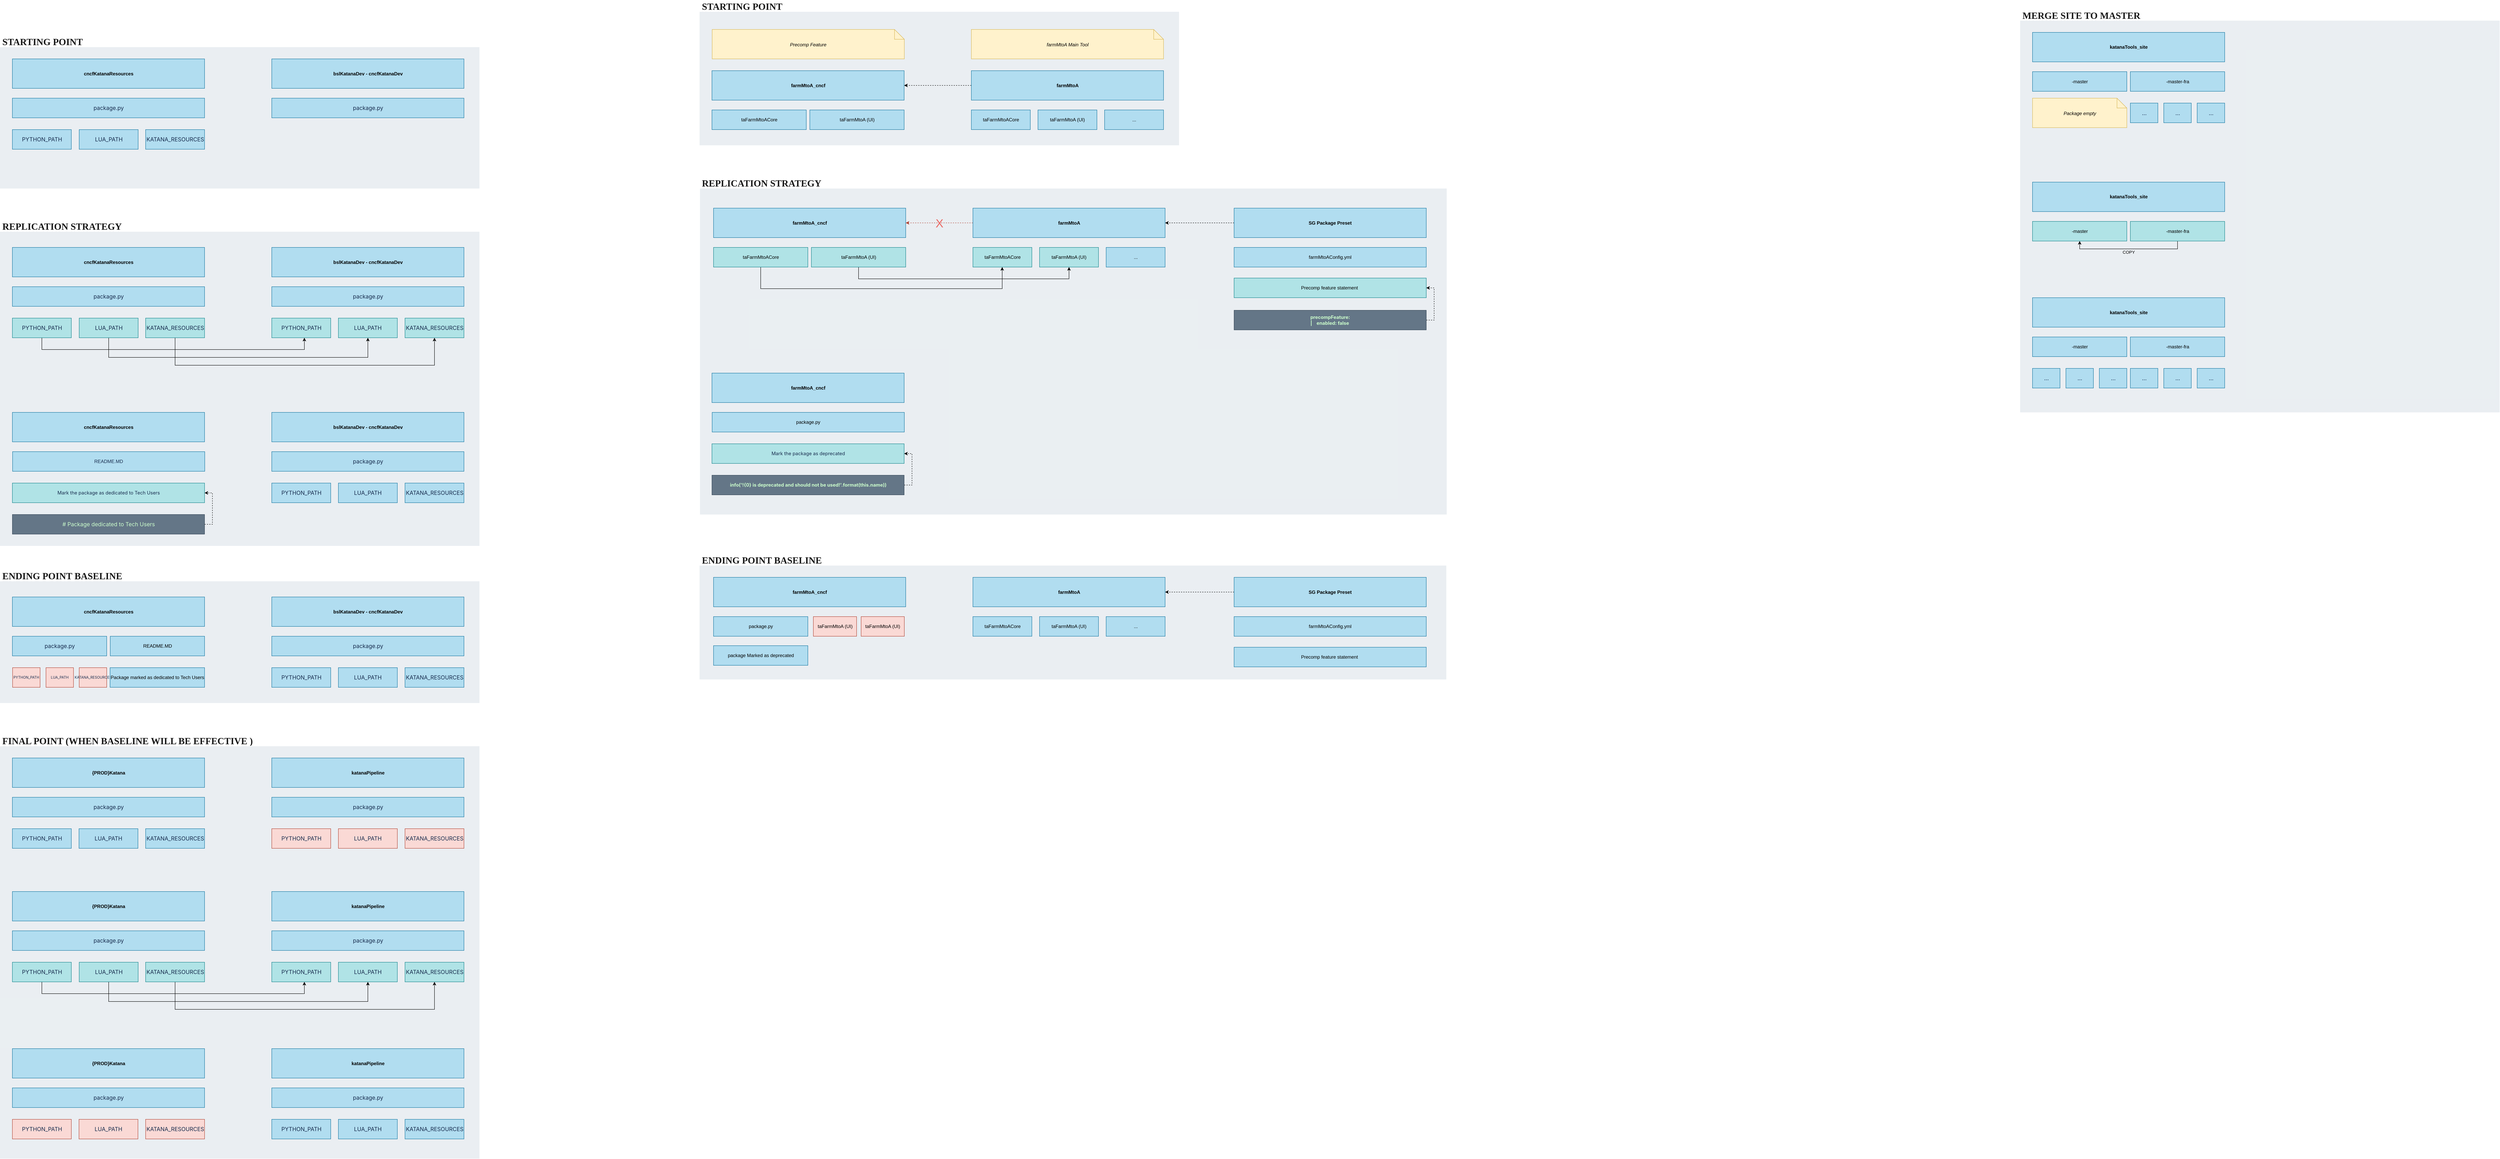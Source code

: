 <mxfile version="20.8.10" type="github">
  <diagram id="WF-Z00BCZS__cMbBrj0d" name="Page-1">
    <mxGraphModel dx="2849" dy="1999" grid="1" gridSize="20" guides="1" tooltips="1" connect="1" arrows="1" fold="1" page="0" pageScale="1" pageWidth="827" pageHeight="1169" math="0" shadow="0">
      <root>
        <mxCell id="0" />
        <mxCell id="1" parent="0" />
        <mxCell id="3W7xU0HrvH_MDlw9Vgf7-48" value="" style="rounded=0;whiteSpace=wrap;html=1;fontFamily=Montserrat;fontSource=https%3A%2F%2Ffonts.googleapis.com%2Fcss%3Ffamily%3DMontserrat;fontSize=24;fillColor=#bac8d3;strokeColor=none;opacity=30;" parent="1" vertex="1">
          <mxGeometry x="-540" y="850" width="1220" height="310" as="geometry" />
        </mxCell>
        <mxCell id="3W7xU0HrvH_MDlw9Vgf7-45" value="" style="rounded=0;whiteSpace=wrap;html=1;fontFamily=Montserrat;fontSource=https%3A%2F%2Ffonts.googleapis.com%2Fcss%3Ffamily%3DMontserrat;fontSize=24;fillColor=#bac8d3;strokeColor=none;opacity=30;" parent="1" vertex="1">
          <mxGeometry x="-540" y="-510" width="1220" height="360" as="geometry" />
        </mxCell>
        <mxCell id="3W7xU0HrvH_MDlw9Vgf7-44" value="" style="rounded=0;whiteSpace=wrap;html=1;fontFamily=Montserrat;fontSource=https%3A%2F%2Ffonts.googleapis.com%2Fcss%3Ffamily%3DMontserrat;fontSize=24;fillColor=#bac8d3;strokeColor=none;opacity=30;" parent="1" vertex="1">
          <mxGeometry x="-540" y="-40" width="1220" height="800" as="geometry" />
        </mxCell>
        <mxCell id="3W7xU0HrvH_MDlw9Vgf7-1" value="cncfKatanaResources" style="rounded=0;whiteSpace=wrap;html=1;fillColor=#b1ddf0;strokeColor=#10739e;fontStyle=1" parent="1" vertex="1">
          <mxGeometry x="-508.5" y="-480" width="489" height="75" as="geometry" />
        </mxCell>
        <mxCell id="3W7xU0HrvH_MDlw9Vgf7-2" value="&lt;span style=&quot;color: rgb(23, 43, 77); font-family: -apple-system, BlinkMacSystemFont, &amp;quot;Segoe UI&amp;quot;, Roboto, Oxygen, Ubuntu, &amp;quot;Fira Sans&amp;quot;, &amp;quot;Droid Sans&amp;quot;, &amp;quot;Helvetica Neue&amp;quot;, sans-serif; font-size: 14px; font-weight: 400; text-align: start;&quot;&gt;PYTHON_PATH&lt;/span&gt;" style="rounded=0;whiteSpace=wrap;html=1;fillColor=#b1ddf0;strokeColor=#10739e;fontStyle=1" parent="1" vertex="1">
          <mxGeometry x="-508.5" y="-300" width="150" height="50" as="geometry" />
        </mxCell>
        <mxCell id="3W7xU0HrvH_MDlw9Vgf7-3" value="&lt;span style=&quot;color: rgb(23, 43, 77); font-family: -apple-system, BlinkMacSystemFont, &amp;quot;Segoe UI&amp;quot;, Roboto, Oxygen, Ubuntu, &amp;quot;Fira Sans&amp;quot;, &amp;quot;Droid Sans&amp;quot;, &amp;quot;Helvetica Neue&amp;quot;, sans-serif; font-size: 14px; text-align: start; font-weight: normal;&quot;&gt;LUA_PATH&lt;/span&gt;" style="rounded=0;whiteSpace=wrap;html=1;fillColor=#b1ddf0;strokeColor=#10739e;fontStyle=1" parent="1" vertex="1">
          <mxGeometry x="-338.5" y="-300" width="150" height="50" as="geometry" />
        </mxCell>
        <mxCell id="3W7xU0HrvH_MDlw9Vgf7-4" value="&lt;span style=&quot;color: rgb(23, 43, 77); font-family: -apple-system, BlinkMacSystemFont, &amp;quot;Segoe UI&amp;quot;, Roboto, Oxygen, Ubuntu, &amp;quot;Fira Sans&amp;quot;, &amp;quot;Droid Sans&amp;quot;, &amp;quot;Helvetica Neue&amp;quot;, sans-serif; font-size: 14px; font-weight: 400; text-align: start;&quot;&gt;KATANA_RESOURCES&lt;/span&gt;" style="rounded=0;whiteSpace=wrap;html=1;fillColor=#b1ddf0;strokeColor=#10739e;fontStyle=1" parent="1" vertex="1">
          <mxGeometry x="-169.5" y="-300" width="150" height="50" as="geometry" />
        </mxCell>
        <mxCell id="3W7xU0HrvH_MDlw9Vgf7-5" value="&lt;span style=&quot;color: rgb(23, 43, 77); font-family: -apple-system, BlinkMacSystemFont, &amp;quot;Segoe UI&amp;quot;, Roboto, Oxygen, Ubuntu, &amp;quot;Fira Sans&amp;quot;, &amp;quot;Droid Sans&amp;quot;, &amp;quot;Helvetica Neue&amp;quot;, sans-serif; font-size: 14px; text-align: start; font-weight: normal;&quot;&gt;package.py&lt;/span&gt;" style="rounded=0;whiteSpace=wrap;html=1;fillColor=#b1ddf0;strokeColor=#10739e;fontStyle=1" parent="1" vertex="1">
          <mxGeometry x="-508.5" y="-380" width="489" height="50" as="geometry" />
        </mxCell>
        <mxCell id="3W7xU0HrvH_MDlw9Vgf7-6" value="cncfKatanaResources" style="rounded=0;whiteSpace=wrap;html=1;fillColor=#b1ddf0;strokeColor=#10739e;fontStyle=1" parent="1" vertex="1">
          <mxGeometry x="-508.5" width="489" height="75" as="geometry" />
        </mxCell>
        <mxCell id="_S-TCjW-wdROF79R5NdA-4" style="edgeStyle=orthogonalEdgeStyle;rounded=0;orthogonalLoop=1;jettySize=auto;html=1;entryX=0.553;entryY=1;entryDx=0;entryDy=0;entryPerimeter=0;" parent="1" source="3W7xU0HrvH_MDlw9Vgf7-7" target="_S-TCjW-wdROF79R5NdA-1" edge="1">
          <mxGeometry relative="1" as="geometry">
            <Array as="points">
              <mxPoint x="-433" y="260" />
              <mxPoint x="235" y="260" />
            </Array>
          </mxGeometry>
        </mxCell>
        <mxCell id="3W7xU0HrvH_MDlw9Vgf7-7" value="&lt;span style=&quot;color: rgb(23, 43, 77); font-family: -apple-system, BlinkMacSystemFont, &amp;quot;Segoe UI&amp;quot;, Roboto, Oxygen, Ubuntu, &amp;quot;Fira Sans&amp;quot;, &amp;quot;Droid Sans&amp;quot;, &amp;quot;Helvetica Neue&amp;quot;, sans-serif; font-size: 14px; font-weight: 400; text-align: start;&quot;&gt;PYTHON_PATH&lt;/span&gt;" style="rounded=0;whiteSpace=wrap;html=1;fillColor=#b0e3e6;strokeColor=#0e8088;fontStyle=1" parent="1" vertex="1">
          <mxGeometry x="-508.5" y="180" width="150" height="50" as="geometry" />
        </mxCell>
        <mxCell id="_S-TCjW-wdROF79R5NdA-3" style="edgeStyle=orthogonalEdgeStyle;rounded=0;orthogonalLoop=1;jettySize=auto;html=1;entryX=0.5;entryY=1;entryDx=0;entryDy=0;" parent="1" source="3W7xU0HrvH_MDlw9Vgf7-8" target="_S-TCjW-wdROF79R5NdA-2" edge="1">
          <mxGeometry relative="1" as="geometry">
            <Array as="points">
              <mxPoint x="-263" y="280" />
              <mxPoint x="396" y="280" />
            </Array>
          </mxGeometry>
        </mxCell>
        <mxCell id="3W7xU0HrvH_MDlw9Vgf7-8" value="&lt;span style=&quot;color: rgb(23, 43, 77); font-family: -apple-system, BlinkMacSystemFont, &amp;quot;Segoe UI&amp;quot;, Roboto, Oxygen, Ubuntu, &amp;quot;Fira Sans&amp;quot;, &amp;quot;Droid Sans&amp;quot;, &amp;quot;Helvetica Neue&amp;quot;, sans-serif; font-size: 14px; text-align: start; font-weight: normal;&quot;&gt;LUA_PATH&lt;/span&gt;" style="rounded=0;whiteSpace=wrap;html=1;fillColor=#b0e3e6;strokeColor=#0e8088;fontStyle=1" parent="1" vertex="1">
          <mxGeometry x="-338.5" y="180" width="150" height="50" as="geometry" />
        </mxCell>
        <mxCell id="3W7xU0HrvH_MDlw9Vgf7-16" style="edgeStyle=orthogonalEdgeStyle;rounded=0;orthogonalLoop=1;jettySize=auto;html=1;entryX=0.5;entryY=1;entryDx=0;entryDy=0;" parent="1" source="3W7xU0HrvH_MDlw9Vgf7-9" target="3W7xU0HrvH_MDlw9Vgf7-14" edge="1">
          <mxGeometry relative="1" as="geometry">
            <Array as="points">
              <mxPoint x="-94" y="300" />
              <mxPoint x="566" y="300" />
            </Array>
          </mxGeometry>
        </mxCell>
        <mxCell id="3W7xU0HrvH_MDlw9Vgf7-9" value="&lt;span style=&quot;color: rgb(23, 43, 77); font-family: -apple-system, BlinkMacSystemFont, &amp;quot;Segoe UI&amp;quot;, Roboto, Oxygen, Ubuntu, &amp;quot;Fira Sans&amp;quot;, &amp;quot;Droid Sans&amp;quot;, &amp;quot;Helvetica Neue&amp;quot;, sans-serif; font-size: 14px; font-weight: 400; text-align: start;&quot;&gt;KATANA_RESOURCES&lt;/span&gt;" style="rounded=0;whiteSpace=wrap;html=1;fillColor=#b0e3e6;strokeColor=#0e8088;fontStyle=1" parent="1" vertex="1">
          <mxGeometry x="-169.5" y="180" width="150" height="50" as="geometry" />
        </mxCell>
        <mxCell id="3W7xU0HrvH_MDlw9Vgf7-10" value="&lt;span style=&quot;color: rgb(23, 43, 77); font-family: -apple-system, BlinkMacSystemFont, &amp;quot;Segoe UI&amp;quot;, Roboto, Oxygen, Ubuntu, &amp;quot;Fira Sans&amp;quot;, &amp;quot;Droid Sans&amp;quot;, &amp;quot;Helvetica Neue&amp;quot;, sans-serif; font-size: 14px; text-align: start; font-weight: normal;&quot;&gt;package.py&lt;/span&gt;" style="rounded=0;whiteSpace=wrap;html=1;fillColor=#b1ddf0;strokeColor=#10739e;fontStyle=1" parent="1" vertex="1">
          <mxGeometry x="-508.5" y="100" width="489" height="50" as="geometry" />
        </mxCell>
        <mxCell id="3W7xU0HrvH_MDlw9Vgf7-11" value="bslKatanaDev - cncfKatanaDev" style="rounded=0;whiteSpace=wrap;html=1;fillColor=#b1ddf0;strokeColor=#10739e;fontStyle=1" parent="1" vertex="1">
          <mxGeometry x="151.5" width="489" height="75" as="geometry" />
        </mxCell>
        <mxCell id="3W7xU0HrvH_MDlw9Vgf7-14" value="&lt;span style=&quot;color: rgb(23, 43, 77); font-family: -apple-system, BlinkMacSystemFont, &amp;quot;Segoe UI&amp;quot;, Roboto, Oxygen, Ubuntu, &amp;quot;Fira Sans&amp;quot;, &amp;quot;Droid Sans&amp;quot;, &amp;quot;Helvetica Neue&amp;quot;, sans-serif; font-size: 14px; font-weight: 400; text-align: start;&quot;&gt;KATANA_RESOURCES&lt;/span&gt;" style="rounded=0;whiteSpace=wrap;html=1;fillColor=#b0e3e6;strokeColor=#0e8088;fontStyle=1" parent="1" vertex="1">
          <mxGeometry x="490.5" y="180" width="150" height="50" as="geometry" />
        </mxCell>
        <mxCell id="3W7xU0HrvH_MDlw9Vgf7-15" value="&lt;span style=&quot;color: rgb(23, 43, 77); font-family: -apple-system, BlinkMacSystemFont, &amp;quot;Segoe UI&amp;quot;, Roboto, Oxygen, Ubuntu, &amp;quot;Fira Sans&amp;quot;, &amp;quot;Droid Sans&amp;quot;, &amp;quot;Helvetica Neue&amp;quot;, sans-serif; font-size: 14px; text-align: start; font-weight: normal;&quot;&gt;package.py&lt;/span&gt;" style="rounded=0;whiteSpace=wrap;html=1;fillColor=#b1ddf0;strokeColor=#10739e;fontStyle=1" parent="1" vertex="1">
          <mxGeometry x="151.5" y="100" width="489" height="50" as="geometry" />
        </mxCell>
        <mxCell id="3W7xU0HrvH_MDlw9Vgf7-30" value="cncfKatanaResources" style="rounded=0;whiteSpace=wrap;html=1;fillColor=#b1ddf0;strokeColor=#10739e;fontStyle=1" parent="1" vertex="1">
          <mxGeometry x="-508.5" y="890" width="489" height="75" as="geometry" />
        </mxCell>
        <mxCell id="3W7xU0HrvH_MDlw9Vgf7-35" value="&lt;span style=&quot;color: rgb(23, 43, 77); font-family: -apple-system, BlinkMacSystemFont, &amp;quot;Segoe UI&amp;quot;, Roboto, Oxygen, Ubuntu, &amp;quot;Fira Sans&amp;quot;, &amp;quot;Droid Sans&amp;quot;, &amp;quot;Helvetica Neue&amp;quot;, sans-serif; font-size: 14px; text-align: start; font-weight: normal;&quot;&gt;package.py&lt;/span&gt;" style="rounded=0;whiteSpace=wrap;html=1;fillColor=#b1ddf0;strokeColor=#10739e;fontStyle=1" parent="1" vertex="1">
          <mxGeometry x="-508.5" y="990" width="240" height="50" as="geometry" />
        </mxCell>
        <mxCell id="3W7xU0HrvH_MDlw9Vgf7-36" value="bslKatanaDev - cncfKatanaDev" style="rounded=0;whiteSpace=wrap;html=1;fillColor=#b1ddf0;strokeColor=#10739e;fontStyle=1" parent="1" vertex="1">
          <mxGeometry x="151.5" y="890" width="489" height="75" as="geometry" />
        </mxCell>
        <mxCell id="3W7xU0HrvH_MDlw9Vgf7-43" value="STARTING POINT" style="text;fillColor=none;align=left;verticalAlign=middle;spacingLeft=4;spacingRight=4;overflow=hidden;points=[[0,0.5],[1,0.5]];portConstraint=eastwest;rotatable=0;whiteSpace=wrap;html=1;fontFamily=Montserrat;fontSource=https%3A%2F%2Ffonts.googleapis.com%2Fcss%3Ffamily%3DMontserrat;fontStyle=1;fontSize=24;fontColor=#1A1A1A;" parent="1" vertex="1">
          <mxGeometry x="-540" y="-540" width="320" height="30" as="geometry" />
        </mxCell>
        <mxCell id="3W7xU0HrvH_MDlw9Vgf7-46" value="REPLICATION STRATEGY" style="text;fillColor=none;align=left;verticalAlign=middle;spacingLeft=4;spacingRight=4;overflow=hidden;points=[[0,0.5],[1,0.5]];portConstraint=eastwest;rotatable=0;whiteSpace=wrap;html=1;fontFamily=Montserrat;fontSource=https%3A%2F%2Ffonts.googleapis.com%2Fcss%3Ffamily%3DMontserrat;fontStyle=1;fontSize=24;fontColor=#1A1A1A;" parent="1" vertex="1">
          <mxGeometry x="-540" y="-70" width="320" height="30" as="geometry" />
        </mxCell>
        <mxCell id="3W7xU0HrvH_MDlw9Vgf7-49" value="ENDING POINT BASELINE" style="text;fillColor=none;align=left;verticalAlign=middle;spacingLeft=4;spacingRight=4;overflow=hidden;points=[[0,0.5],[1,0.5]];portConstraint=eastwest;rotatable=0;whiteSpace=wrap;html=1;fontFamily=Montserrat;fontSource=https%3A%2F%2Ffonts.googleapis.com%2Fcss%3Ffamily%3DMontserrat;fontStyle=1;fontSize=24;fontColor=#1A1A1A;" parent="1" vertex="1">
          <mxGeometry x="-540" y="820" width="340" height="30" as="geometry" />
        </mxCell>
        <mxCell id="3W7xU0HrvH_MDlw9Vgf7-50" value="&lt;span style=&quot;color: rgb(23, 43, 77); font-family: -apple-system, BlinkMacSystemFont, &amp;quot;Segoe UI&amp;quot;, Roboto, Oxygen, Ubuntu, &amp;quot;Fira Sans&amp;quot;, &amp;quot;Droid Sans&amp;quot;, &amp;quot;Helvetica Neue&amp;quot;, sans-serif; font-size: 9px; font-weight: 400; text-align: start;&quot;&gt;PYTHON_PATH&lt;/span&gt;" style="rounded=0;whiteSpace=wrap;html=1;fillColor=#fad9d5;strokeColor=#ae4132;fontStyle=1;spacingTop=0;fontSize=9;" parent="1" vertex="1">
          <mxGeometry x="-508" y="1070" width="70" height="50" as="geometry" />
        </mxCell>
        <mxCell id="3W7xU0HrvH_MDlw9Vgf7-51" value="&lt;span style=&quot;color: rgb(23, 43, 77); font-family: -apple-system, BlinkMacSystemFont, &amp;quot;Segoe UI&amp;quot;, Roboto, Oxygen, Ubuntu, &amp;quot;Fira Sans&amp;quot;, &amp;quot;Droid Sans&amp;quot;, &amp;quot;Helvetica Neue&amp;quot;, sans-serif; font-size: 9px; text-align: start; font-weight: normal;&quot;&gt;LUA_PATH&lt;/span&gt;" style="rounded=0;whiteSpace=wrap;html=1;fillColor=#fad9d5;strokeColor=#ae4132;fontStyle=1;spacingTop=0;fontSize=9;" parent="1" vertex="1">
          <mxGeometry x="-423" y="1070" width="70" height="50" as="geometry" />
        </mxCell>
        <mxCell id="3W7xU0HrvH_MDlw9Vgf7-52" value="&lt;span style=&quot;color: rgb(23, 43, 77); font-family: -apple-system, BlinkMacSystemFont, &amp;quot;Segoe UI&amp;quot;, Roboto, Oxygen, Ubuntu, &amp;quot;Fira Sans&amp;quot;, &amp;quot;Droid Sans&amp;quot;, &amp;quot;Helvetica Neue&amp;quot;, sans-serif; font-size: 9px; font-weight: 400; text-align: start;&quot;&gt;KATANA_RESOURCES&lt;/span&gt;" style="rounded=0;whiteSpace=wrap;html=1;fillColor=#fad9d5;strokeColor=#ae4132;fontStyle=1;spacingTop=0;fontSize=9;" parent="1" vertex="1">
          <mxGeometry x="-338.5" y="1070" width="70" height="50" as="geometry" />
        </mxCell>
        <mxCell id="3W7xU0HrvH_MDlw9Vgf7-53" value="bslKatanaDev - cncfKatanaDev" style="rounded=0;whiteSpace=wrap;html=1;fillColor=#b1ddf0;strokeColor=#10739e;fontStyle=1" parent="1" vertex="1">
          <mxGeometry x="151.5" y="-480" width="489" height="75" as="geometry" />
        </mxCell>
        <mxCell id="3W7xU0HrvH_MDlw9Vgf7-55" value="&lt;span style=&quot;color: rgb(23, 43, 77); font-family: -apple-system, BlinkMacSystemFont, &amp;quot;Segoe UI&amp;quot;, Roboto, Oxygen, Ubuntu, &amp;quot;Fira Sans&amp;quot;, &amp;quot;Droid Sans&amp;quot;, &amp;quot;Helvetica Neue&amp;quot;, sans-serif; font-size: 14px; text-align: start; font-weight: normal;&quot;&gt;package.py&lt;/span&gt;" style="rounded=0;whiteSpace=wrap;html=1;fillColor=#b1ddf0;strokeColor=#10739e;fontStyle=1" parent="1" vertex="1">
          <mxGeometry x="151.5" y="-380" width="489" height="50" as="geometry" />
        </mxCell>
        <mxCell id="3W7xU0HrvH_MDlw9Vgf7-64" value="Package marked as dedicated to Tech Users" style="rounded=0;whiteSpace=wrap;html=1;fillColor=#b1ddf0;strokeColor=#10739e;fontStyle=0" parent="1" vertex="1">
          <mxGeometry x="-260" y="1070" width="240.5" height="50" as="geometry" />
        </mxCell>
        <mxCell id="3W7xU0HrvH_MDlw9Vgf7-66" value="cncfKatanaResources" style="rounded=0;whiteSpace=wrap;html=1;fillColor=#b1ddf0;strokeColor=#10739e;fontStyle=1" parent="1" vertex="1">
          <mxGeometry x="-508.5" y="420" width="489" height="75" as="geometry" />
        </mxCell>
        <mxCell id="3W7xU0HrvH_MDlw9Vgf7-71" value="&lt;span style=&quot;color: rgb(23, 43, 77); text-align: start; font-weight: normal;&quot;&gt;&lt;font style=&quot;font-size: 12px;&quot;&gt;README.MD&lt;/font&gt;&lt;/span&gt;" style="rounded=0;whiteSpace=wrap;html=1;fillColor=#b1ddf0;strokeColor=#10739e;fontStyle=1" parent="1" vertex="1">
          <mxGeometry x="-508" y="520" width="489" height="50" as="geometry" />
        </mxCell>
        <mxCell id="3W7xU0HrvH_MDlw9Vgf7-72" value="bslKatanaDev - cncfKatanaDev" style="rounded=0;whiteSpace=wrap;html=1;fillColor=#b1ddf0;strokeColor=#10739e;fontStyle=1" parent="1" vertex="1">
          <mxGeometry x="151.5" y="420" width="489" height="75" as="geometry" />
        </mxCell>
        <mxCell id="3W7xU0HrvH_MDlw9Vgf7-73" value="&lt;span style=&quot;color: rgb(23, 43, 77); font-family: -apple-system, BlinkMacSystemFont, &amp;quot;Segoe UI&amp;quot;, Roboto, Oxygen, Ubuntu, &amp;quot;Fira Sans&amp;quot;, &amp;quot;Droid Sans&amp;quot;, &amp;quot;Helvetica Neue&amp;quot;, sans-serif; font-size: 14px; font-weight: 400; text-align: start;&quot;&gt;KATANA_RESOURCES&lt;/span&gt;" style="rounded=0;whiteSpace=wrap;html=1;fillColor=#b1ddf0;strokeColor=#10739e;fontStyle=1" parent="1" vertex="1">
          <mxGeometry x="490.5" y="600" width="150" height="50" as="geometry" />
        </mxCell>
        <mxCell id="3W7xU0HrvH_MDlw9Vgf7-74" value="&lt;span style=&quot;color: rgb(23, 43, 77); font-family: -apple-system, BlinkMacSystemFont, &amp;quot;Segoe UI&amp;quot;, Roboto, Oxygen, Ubuntu, &amp;quot;Fira Sans&amp;quot;, &amp;quot;Droid Sans&amp;quot;, &amp;quot;Helvetica Neue&amp;quot;, sans-serif; font-size: 14px; text-align: start; font-weight: normal;&quot;&gt;package.py&lt;/span&gt;" style="rounded=0;whiteSpace=wrap;html=1;fillColor=#b1ddf0;strokeColor=#10739e;fontStyle=1" parent="1" vertex="1">
          <mxGeometry x="151.5" y="520" width="489" height="50" as="geometry" />
        </mxCell>
        <mxCell id="_S-TCjW-wdROF79R5NdA-12" style="edgeStyle=orthogonalEdgeStyle;rounded=0;orthogonalLoop=1;jettySize=auto;html=1;entryX=1;entryY=0.5;entryDx=0;entryDy=0;fontSize=9;fontColor=#CCFFCC;exitX=1;exitY=0.5;exitDx=0;exitDy=0;dashed=1;" parent="1" source="3W7xU0HrvH_MDlw9Vgf7-75" target="_S-TCjW-wdROF79R5NdA-11" edge="1">
          <mxGeometry relative="1" as="geometry" />
        </mxCell>
        <mxCell id="3W7xU0HrvH_MDlw9Vgf7-75" value="&lt;span style=&quot;font-family: -apple-system, BlinkMacSystemFont, &amp;quot;Segoe UI&amp;quot;, Roboto, Oxygen, Ubuntu, &amp;quot;Fira Sans&amp;quot;, &amp;quot;Droid Sans&amp;quot;, &amp;quot;Helvetica Neue&amp;quot;, sans-serif; font-size: 14px; text-align: start; font-weight: normal;&quot;&gt;# Package dedicated to Tech Users&lt;/span&gt;" style="rounded=0;whiteSpace=wrap;html=1;fillColor=#647687;strokeColor=#314354;fontStyle=1;fontColor=#CCFFCC;" parent="1" vertex="1">
          <mxGeometry x="-508.5" y="680" width="489" height="50" as="geometry" />
        </mxCell>
        <mxCell id="3W7xU0HrvH_MDlw9Vgf7-84" value="" style="rounded=0;whiteSpace=wrap;html=1;fontFamily=Montserrat;fontSource=https%3A%2F%2Ffonts.googleapis.com%2Fcss%3Ffamily%3DMontserrat;fontSize=24;fillColor=#bac8d3;strokeColor=none;opacity=30;" parent="1" vertex="1">
          <mxGeometry x="-540" y="1270" width="1220" height="1050" as="geometry" />
        </mxCell>
        <mxCell id="3W7xU0HrvH_MDlw9Vgf7-85" value="{PROD}Katana" style="rounded=0;whiteSpace=wrap;html=1;fillColor=#b1ddf0;strokeColor=#10739e;fontStyle=1" parent="1" vertex="1">
          <mxGeometry x="-508.5" y="1640" width="489" height="75" as="geometry" />
        </mxCell>
        <mxCell id="3W7xU0HrvH_MDlw9Vgf7-86" value="&lt;span style=&quot;color: rgb(23, 43, 77); font-family: -apple-system, BlinkMacSystemFont, &amp;quot;Segoe UI&amp;quot;, Roboto, Oxygen, Ubuntu, &amp;quot;Fira Sans&amp;quot;, &amp;quot;Droid Sans&amp;quot;, &amp;quot;Helvetica Neue&amp;quot;, sans-serif; font-size: 14px; text-align: start; font-weight: normal;&quot;&gt;package.py&lt;/span&gt;" style="rounded=0;whiteSpace=wrap;html=1;fillColor=#b1ddf0;strokeColor=#10739e;fontStyle=1" parent="1" vertex="1">
          <mxGeometry x="-508.5" y="1740" width="489" height="50" as="geometry" />
        </mxCell>
        <mxCell id="3W7xU0HrvH_MDlw9Vgf7-87" value="katanaPipeline" style="rounded=0;whiteSpace=wrap;html=1;fillColor=#b1ddf0;strokeColor=#10739e;fontStyle=1" parent="1" vertex="1">
          <mxGeometry x="151.5" y="1640" width="489" height="75" as="geometry" />
        </mxCell>
        <mxCell id="3W7xU0HrvH_MDlw9Vgf7-89" value="&lt;span style=&quot;color: rgb(23, 43, 77); font-family: -apple-system, BlinkMacSystemFont, &amp;quot;Segoe UI&amp;quot;, Roboto, Oxygen, Ubuntu, &amp;quot;Fira Sans&amp;quot;, &amp;quot;Droid Sans&amp;quot;, &amp;quot;Helvetica Neue&amp;quot;, sans-serif; font-size: 14px; text-align: start; font-weight: normal;&quot;&gt;package.py&lt;/span&gt;" style="rounded=0;whiteSpace=wrap;html=1;fillColor=#b1ddf0;strokeColor=#10739e;fontStyle=1" parent="1" vertex="1">
          <mxGeometry x="151.5" y="1740" width="489" height="50" as="geometry" />
        </mxCell>
        <mxCell id="3W7xU0HrvH_MDlw9Vgf7-90" value="FINAL POINT (WHEN BASELINE WILL BE EFFECTIVE )" style="text;fillColor=none;align=left;verticalAlign=middle;spacingLeft=4;spacingRight=4;overflow=hidden;points=[[0,0.5],[1,0.5]];portConstraint=eastwest;rotatable=0;whiteSpace=wrap;html=1;fontFamily=Montserrat;fontSource=https%3A%2F%2Ffonts.googleapis.com%2Fcss%3Ffamily%3DMontserrat;fontStyle=1;fontSize=24;fontColor=#1A1A1A;" parent="1" vertex="1">
          <mxGeometry x="-540" y="1240" width="660" height="30" as="geometry" />
        </mxCell>
        <mxCell id="3W7xU0HrvH_MDlw9Vgf7-99" value="{PROD}Katana" style="rounded=0;whiteSpace=wrap;html=1;fillColor=#b1ddf0;strokeColor=#10739e;fontStyle=1" parent="1" vertex="1">
          <mxGeometry x="-508.5" y="2040" width="489" height="75" as="geometry" />
        </mxCell>
        <mxCell id="3W7xU0HrvH_MDlw9Vgf7-100" value="&lt;span style=&quot;color: rgb(23, 43, 77); font-family: -apple-system, BlinkMacSystemFont, &amp;quot;Segoe UI&amp;quot;, Roboto, Oxygen, Ubuntu, &amp;quot;Fira Sans&amp;quot;, &amp;quot;Droid Sans&amp;quot;, &amp;quot;Helvetica Neue&amp;quot;, sans-serif; font-size: 14px; text-align: start; font-weight: normal;&quot;&gt;package.py&lt;/span&gt;" style="rounded=0;whiteSpace=wrap;html=1;fillColor=#b1ddf0;strokeColor=#10739e;fontStyle=1" parent="1" vertex="1">
          <mxGeometry x="-508.5" y="2140" width="489" height="50" as="geometry" />
        </mxCell>
        <mxCell id="3W7xU0HrvH_MDlw9Vgf7-101" value="katanaPipeline" style="rounded=0;whiteSpace=wrap;html=1;fillColor=#b1ddf0;strokeColor=#10739e;fontStyle=1" parent="1" vertex="1">
          <mxGeometry x="151.5" y="2040" width="489" height="75" as="geometry" />
        </mxCell>
        <mxCell id="3W7xU0HrvH_MDlw9Vgf7-102" value="&lt;span style=&quot;color: rgb(23, 43, 77); font-family: -apple-system, BlinkMacSystemFont, &amp;quot;Segoe UI&amp;quot;, Roboto, Oxygen, Ubuntu, &amp;quot;Fira Sans&amp;quot;, &amp;quot;Droid Sans&amp;quot;, &amp;quot;Helvetica Neue&amp;quot;, sans-serif; font-size: 14px; text-align: start; font-weight: normal;&quot;&gt;package.py&lt;/span&gt;" style="rounded=0;whiteSpace=wrap;html=1;fillColor=#b1ddf0;strokeColor=#10739e;fontStyle=1" parent="1" vertex="1">
          <mxGeometry x="151.5" y="2140" width="489" height="50" as="geometry" />
        </mxCell>
        <mxCell id="3W7xU0HrvH_MDlw9Vgf7-106" value="{PROD}Katana" style="rounded=0;whiteSpace=wrap;html=1;fillColor=#b1ddf0;strokeColor=#10739e;fontStyle=1" parent="1" vertex="1">
          <mxGeometry x="-508.5" y="1300" width="489" height="75" as="geometry" />
        </mxCell>
        <mxCell id="3W7xU0HrvH_MDlw9Vgf7-107" value="&lt;span style=&quot;color: rgb(23, 43, 77); font-family: -apple-system, BlinkMacSystemFont, &amp;quot;Segoe UI&amp;quot;, Roboto, Oxygen, Ubuntu, &amp;quot;Fira Sans&amp;quot;, &amp;quot;Droid Sans&amp;quot;, &amp;quot;Helvetica Neue&amp;quot;, sans-serif; font-size: 14px; text-align: start; font-weight: normal;&quot;&gt;package.py&lt;/span&gt;" style="rounded=0;whiteSpace=wrap;html=1;fillColor=#b1ddf0;strokeColor=#10739e;fontStyle=1" parent="1" vertex="1">
          <mxGeometry x="-508.5" y="1400" width="489" height="50" as="geometry" />
        </mxCell>
        <mxCell id="3W7xU0HrvH_MDlw9Vgf7-108" value="katanaPipeline" style="rounded=0;whiteSpace=wrap;html=1;fillColor=#b1ddf0;strokeColor=#10739e;fontStyle=1" parent="1" vertex="1">
          <mxGeometry x="151.5" y="1300" width="489" height="75" as="geometry" />
        </mxCell>
        <mxCell id="3W7xU0HrvH_MDlw9Vgf7-109" value="&lt;span style=&quot;color: rgb(23, 43, 77); font-family: -apple-system, BlinkMacSystemFont, &amp;quot;Segoe UI&amp;quot;, Roboto, Oxygen, Ubuntu, &amp;quot;Fira Sans&amp;quot;, &amp;quot;Droid Sans&amp;quot;, &amp;quot;Helvetica Neue&amp;quot;, sans-serif; font-size: 14px; text-align: start; font-weight: normal;&quot;&gt;package.py&lt;/span&gt;" style="rounded=0;whiteSpace=wrap;html=1;fillColor=#b1ddf0;strokeColor=#10739e;fontStyle=1" parent="1" vertex="1">
          <mxGeometry x="151.5" y="1400" width="489" height="50" as="geometry" />
        </mxCell>
        <mxCell id="_S-TCjW-wdROF79R5NdA-1" value="&lt;span style=&quot;color: rgb(23, 43, 77); font-family: -apple-system, BlinkMacSystemFont, &amp;quot;Segoe UI&amp;quot;, Roboto, Oxygen, Ubuntu, &amp;quot;Fira Sans&amp;quot;, &amp;quot;Droid Sans&amp;quot;, &amp;quot;Helvetica Neue&amp;quot;, sans-serif; font-size: 14px; font-weight: 400; text-align: start;&quot;&gt;PYTHON_PATH&lt;/span&gt;" style="rounded=0;whiteSpace=wrap;html=1;fillColor=#b0e3e6;strokeColor=#0e8088;fontStyle=1" parent="1" vertex="1">
          <mxGeometry x="151.5" y="180" width="150" height="50" as="geometry" />
        </mxCell>
        <mxCell id="_S-TCjW-wdROF79R5NdA-2" value="&lt;span style=&quot;color: rgb(23, 43, 77); font-family: -apple-system, BlinkMacSystemFont, &amp;quot;Segoe UI&amp;quot;, Roboto, Oxygen, Ubuntu, &amp;quot;Fira Sans&amp;quot;, &amp;quot;Droid Sans&amp;quot;, &amp;quot;Helvetica Neue&amp;quot;, sans-serif; font-size: 14px; text-align: start; font-weight: normal;&quot;&gt;LUA_PATH&lt;/span&gt;" style="rounded=0;whiteSpace=wrap;html=1;fillColor=#b0e3e6;strokeColor=#0e8088;fontStyle=1" parent="1" vertex="1">
          <mxGeometry x="321" y="180" width="150" height="50" as="geometry" />
        </mxCell>
        <mxCell id="_S-TCjW-wdROF79R5NdA-5" value="&lt;span style=&quot;color: rgb(23, 43, 77); font-family: -apple-system, BlinkMacSystemFont, &amp;quot;Segoe UI&amp;quot;, Roboto, Oxygen, Ubuntu, &amp;quot;Fira Sans&amp;quot;, &amp;quot;Droid Sans&amp;quot;, &amp;quot;Helvetica Neue&amp;quot;, sans-serif; font-size: 14px; font-weight: 400; text-align: start;&quot;&gt;PYTHON_PATH&lt;/span&gt;" style="rounded=0;whiteSpace=wrap;html=1;fillColor=#b1ddf0;strokeColor=#10739e;fontStyle=1" parent="1" vertex="1">
          <mxGeometry x="151.5" y="600" width="150" height="50" as="geometry" />
        </mxCell>
        <mxCell id="_S-TCjW-wdROF79R5NdA-6" value="&lt;span style=&quot;color: rgb(23, 43, 77); font-family: -apple-system, BlinkMacSystemFont, &amp;quot;Segoe UI&amp;quot;, Roboto, Oxygen, Ubuntu, &amp;quot;Fira Sans&amp;quot;, &amp;quot;Droid Sans&amp;quot;, &amp;quot;Helvetica Neue&amp;quot;, sans-serif; font-size: 14px; text-align: start; font-weight: normal;&quot;&gt;LUA_PATH&lt;/span&gt;" style="rounded=0;whiteSpace=wrap;html=1;fillColor=#b1ddf0;strokeColor=#10739e;fontStyle=1" parent="1" vertex="1">
          <mxGeometry x="321" y="600" width="150" height="50" as="geometry" />
        </mxCell>
        <mxCell id="_S-TCjW-wdROF79R5NdA-8" value="&lt;span style=&quot;font-weight: normal;&quot;&gt;README.MD&lt;/span&gt;" style="rounded=0;whiteSpace=wrap;html=1;fillColor=#b1ddf0;strokeColor=#10739e;fontStyle=1" parent="1" vertex="1">
          <mxGeometry x="-259.5" y="990" width="240" height="50" as="geometry" />
        </mxCell>
        <mxCell id="_S-TCjW-wdROF79R5NdA-11" value="&lt;div style=&quot;text-align: start;&quot;&gt;&lt;font style=&quot;font-weight: normal;&quot; face=&quot;-apple-system, BlinkMacSystemFont, Segoe UI, Roboto, Oxygen, Ubuntu, Fira Sans, Droid Sans, Helvetica Neue, sans-serif&quot; color=&quot;#172b4d&quot;&gt;Mark the package as dedicated to Tech Users&lt;/font&gt;&lt;/div&gt;" style="rounded=0;whiteSpace=wrap;html=1;fillColor=#b0e3e6;strokeColor=#0e8088;fontStyle=1" parent="1" vertex="1">
          <mxGeometry x="-508.5" y="600" width="489" height="50" as="geometry" />
        </mxCell>
        <mxCell id="_S-TCjW-wdROF79R5NdA-13" value="&lt;span style=&quot;color: rgb(23, 43, 77); font-family: -apple-system, BlinkMacSystemFont, &amp;quot;Segoe UI&amp;quot;, Roboto, Oxygen, Ubuntu, &amp;quot;Fira Sans&amp;quot;, &amp;quot;Droid Sans&amp;quot;, &amp;quot;Helvetica Neue&amp;quot;, sans-serif; font-size: 14px; text-align: start; font-weight: normal;&quot;&gt;package.py&lt;/span&gt;" style="rounded=0;whiteSpace=wrap;html=1;fillColor=#b1ddf0;strokeColor=#10739e;fontStyle=1" parent="1" vertex="1">
          <mxGeometry x="151.5" y="990" width="489" height="50" as="geometry" />
        </mxCell>
        <mxCell id="_S-TCjW-wdROF79R5NdA-14" value="&lt;span style=&quot;color: rgb(23, 43, 77); font-family: -apple-system, BlinkMacSystemFont, &amp;quot;Segoe UI&amp;quot;, Roboto, Oxygen, Ubuntu, &amp;quot;Fira Sans&amp;quot;, &amp;quot;Droid Sans&amp;quot;, &amp;quot;Helvetica Neue&amp;quot;, sans-serif; font-size: 14px; font-weight: 400; text-align: start;&quot;&gt;KATANA_RESOURCES&lt;/span&gt;" style="rounded=0;whiteSpace=wrap;html=1;fillColor=#b1ddf0;strokeColor=#10739e;fontStyle=1" parent="1" vertex="1">
          <mxGeometry x="490.5" y="1070" width="150" height="50" as="geometry" />
        </mxCell>
        <mxCell id="_S-TCjW-wdROF79R5NdA-15" value="&lt;span style=&quot;color: rgb(23, 43, 77); font-family: -apple-system, BlinkMacSystemFont, &amp;quot;Segoe UI&amp;quot;, Roboto, Oxygen, Ubuntu, &amp;quot;Fira Sans&amp;quot;, &amp;quot;Droid Sans&amp;quot;, &amp;quot;Helvetica Neue&amp;quot;, sans-serif; font-size: 14px; font-weight: 400; text-align: start;&quot;&gt;PYTHON_PATH&lt;/span&gt;" style="rounded=0;whiteSpace=wrap;html=1;fillColor=#b1ddf0;strokeColor=#10739e;fontStyle=1" parent="1" vertex="1">
          <mxGeometry x="151.5" y="1070" width="150" height="50" as="geometry" />
        </mxCell>
        <mxCell id="_S-TCjW-wdROF79R5NdA-16" value="&lt;span style=&quot;color: rgb(23, 43, 77); font-family: -apple-system, BlinkMacSystemFont, &amp;quot;Segoe UI&amp;quot;, Roboto, Oxygen, Ubuntu, &amp;quot;Fira Sans&amp;quot;, &amp;quot;Droid Sans&amp;quot;, &amp;quot;Helvetica Neue&amp;quot;, sans-serif; font-size: 14px; text-align: start; font-weight: normal;&quot;&gt;LUA_PATH&lt;/span&gt;" style="rounded=0;whiteSpace=wrap;html=1;fillColor=#b1ddf0;strokeColor=#10739e;fontStyle=1" parent="1" vertex="1">
          <mxGeometry x="321" y="1070" width="150" height="50" as="geometry" />
        </mxCell>
        <mxCell id="_S-TCjW-wdROF79R5NdA-17" value="&lt;span style=&quot;color: rgb(23, 43, 77); font-family: -apple-system, BlinkMacSystemFont, &amp;quot;Segoe UI&amp;quot;, Roboto, Oxygen, Ubuntu, &amp;quot;Fira Sans&amp;quot;, &amp;quot;Droid Sans&amp;quot;, &amp;quot;Helvetica Neue&amp;quot;, sans-serif; font-size: 14px; font-weight: 400; text-align: start;&quot;&gt;KATANA_RESOURCES&lt;/span&gt;" style="rounded=0;whiteSpace=wrap;html=1;fillColor=#fad9d5;strokeColor=#ae4132;fontStyle=1" parent="1" vertex="1">
          <mxGeometry x="490.5" y="1480" width="150" height="50" as="geometry" />
        </mxCell>
        <mxCell id="_S-TCjW-wdROF79R5NdA-18" value="&lt;span style=&quot;color: rgb(23, 43, 77); font-family: -apple-system, BlinkMacSystemFont, &amp;quot;Segoe UI&amp;quot;, Roboto, Oxygen, Ubuntu, &amp;quot;Fira Sans&amp;quot;, &amp;quot;Droid Sans&amp;quot;, &amp;quot;Helvetica Neue&amp;quot;, sans-serif; font-size: 14px; font-weight: 400; text-align: start;&quot;&gt;PYTHON_PATH&lt;/span&gt;" style="rounded=0;whiteSpace=wrap;html=1;fillColor=#fad9d5;strokeColor=#ae4132;fontStyle=1" parent="1" vertex="1">
          <mxGeometry x="151.5" y="1480" width="150" height="50" as="geometry" />
        </mxCell>
        <mxCell id="_S-TCjW-wdROF79R5NdA-19" value="&lt;span style=&quot;color: rgb(23, 43, 77); font-family: -apple-system, BlinkMacSystemFont, &amp;quot;Segoe UI&amp;quot;, Roboto, Oxygen, Ubuntu, &amp;quot;Fira Sans&amp;quot;, &amp;quot;Droid Sans&amp;quot;, &amp;quot;Helvetica Neue&amp;quot;, sans-serif; font-size: 14px; text-align: start; font-weight: normal;&quot;&gt;LUA_PATH&lt;/span&gt;" style="rounded=0;whiteSpace=wrap;html=1;fillColor=#fad9d5;strokeColor=#ae4132;fontStyle=1" parent="1" vertex="1">
          <mxGeometry x="321" y="1480" width="150" height="50" as="geometry" />
        </mxCell>
        <mxCell id="_S-TCjW-wdROF79R5NdA-20" value="&lt;span style=&quot;color: rgb(23, 43, 77); font-family: -apple-system, BlinkMacSystemFont, &amp;quot;Segoe UI&amp;quot;, Roboto, Oxygen, Ubuntu, &amp;quot;Fira Sans&amp;quot;, &amp;quot;Droid Sans&amp;quot;, &amp;quot;Helvetica Neue&amp;quot;, sans-serif; font-size: 14px; font-weight: 400; text-align: start;&quot;&gt;KATANA_RESOURCES&lt;/span&gt;" style="rounded=0;whiteSpace=wrap;html=1;fillColor=#b1ddf0;strokeColor=#10739e;fontStyle=1" parent="1" vertex="1">
          <mxGeometry x="-169.5" y="1480" width="150" height="50" as="geometry" />
        </mxCell>
        <mxCell id="_S-TCjW-wdROF79R5NdA-21" value="&lt;span style=&quot;color: rgb(23, 43, 77); font-family: -apple-system, BlinkMacSystemFont, &amp;quot;Segoe UI&amp;quot;, Roboto, Oxygen, Ubuntu, &amp;quot;Fira Sans&amp;quot;, &amp;quot;Droid Sans&amp;quot;, &amp;quot;Helvetica Neue&amp;quot;, sans-serif; font-size: 14px; font-weight: 400; text-align: start;&quot;&gt;PYTHON_PATH&lt;/span&gt;" style="rounded=0;whiteSpace=wrap;html=1;fillColor=#b1ddf0;strokeColor=#10739e;fontStyle=1" parent="1" vertex="1">
          <mxGeometry x="-508.5" y="1480" width="150" height="50" as="geometry" />
        </mxCell>
        <mxCell id="_S-TCjW-wdROF79R5NdA-22" value="&lt;span style=&quot;color: rgb(23, 43, 77); font-family: -apple-system, BlinkMacSystemFont, &amp;quot;Segoe UI&amp;quot;, Roboto, Oxygen, Ubuntu, &amp;quot;Fira Sans&amp;quot;, &amp;quot;Droid Sans&amp;quot;, &amp;quot;Helvetica Neue&amp;quot;, sans-serif; font-size: 14px; text-align: start; font-weight: normal;&quot;&gt;LUA_PATH&lt;/span&gt;" style="rounded=0;whiteSpace=wrap;html=1;fillColor=#b1ddf0;strokeColor=#10739e;fontStyle=1" parent="1" vertex="1">
          <mxGeometry x="-339" y="1480" width="150" height="50" as="geometry" />
        </mxCell>
        <mxCell id="_S-TCjW-wdROF79R5NdA-23" style="edgeStyle=orthogonalEdgeStyle;rounded=0;orthogonalLoop=1;jettySize=auto;html=1;entryX=0.553;entryY=1;entryDx=0;entryDy=0;entryPerimeter=0;" parent="1" source="_S-TCjW-wdROF79R5NdA-24" target="_S-TCjW-wdROF79R5NdA-30" edge="1">
          <mxGeometry relative="1" as="geometry">
            <Array as="points">
              <mxPoint x="-433" y="1900" />
              <mxPoint x="235" y="1900" />
            </Array>
          </mxGeometry>
        </mxCell>
        <mxCell id="_S-TCjW-wdROF79R5NdA-24" value="&lt;span style=&quot;color: rgb(23, 43, 77); font-family: -apple-system, BlinkMacSystemFont, &amp;quot;Segoe UI&amp;quot;, Roboto, Oxygen, Ubuntu, &amp;quot;Fira Sans&amp;quot;, &amp;quot;Droid Sans&amp;quot;, &amp;quot;Helvetica Neue&amp;quot;, sans-serif; font-size: 14px; font-weight: 400; text-align: start;&quot;&gt;PYTHON_PATH&lt;/span&gt;" style="rounded=0;whiteSpace=wrap;html=1;fillColor=#b0e3e6;strokeColor=#0e8088;fontStyle=1" parent="1" vertex="1">
          <mxGeometry x="-508.5" y="1820" width="150" height="50" as="geometry" />
        </mxCell>
        <mxCell id="_S-TCjW-wdROF79R5NdA-25" style="edgeStyle=orthogonalEdgeStyle;rounded=0;orthogonalLoop=1;jettySize=auto;html=1;entryX=0.5;entryY=1;entryDx=0;entryDy=0;" parent="1" source="_S-TCjW-wdROF79R5NdA-26" target="_S-TCjW-wdROF79R5NdA-31" edge="1">
          <mxGeometry relative="1" as="geometry">
            <Array as="points">
              <mxPoint x="-263" y="1920" />
              <mxPoint x="396" y="1920" />
            </Array>
          </mxGeometry>
        </mxCell>
        <mxCell id="_S-TCjW-wdROF79R5NdA-26" value="&lt;span style=&quot;color: rgb(23, 43, 77); font-family: -apple-system, BlinkMacSystemFont, &amp;quot;Segoe UI&amp;quot;, Roboto, Oxygen, Ubuntu, &amp;quot;Fira Sans&amp;quot;, &amp;quot;Droid Sans&amp;quot;, &amp;quot;Helvetica Neue&amp;quot;, sans-serif; font-size: 14px; text-align: start; font-weight: normal;&quot;&gt;LUA_PATH&lt;/span&gt;" style="rounded=0;whiteSpace=wrap;html=1;fillColor=#b0e3e6;strokeColor=#0e8088;fontStyle=1" parent="1" vertex="1">
          <mxGeometry x="-338.5" y="1820" width="150" height="50" as="geometry" />
        </mxCell>
        <mxCell id="_S-TCjW-wdROF79R5NdA-27" style="edgeStyle=orthogonalEdgeStyle;rounded=0;orthogonalLoop=1;jettySize=auto;html=1;entryX=0.5;entryY=1;entryDx=0;entryDy=0;" parent="1" source="_S-TCjW-wdROF79R5NdA-28" target="_S-TCjW-wdROF79R5NdA-29" edge="1">
          <mxGeometry relative="1" as="geometry">
            <Array as="points">
              <mxPoint x="-94" y="1940" />
              <mxPoint x="566" y="1940" />
            </Array>
          </mxGeometry>
        </mxCell>
        <mxCell id="_S-TCjW-wdROF79R5NdA-28" value="&lt;span style=&quot;color: rgb(23, 43, 77); font-family: -apple-system, BlinkMacSystemFont, &amp;quot;Segoe UI&amp;quot;, Roboto, Oxygen, Ubuntu, &amp;quot;Fira Sans&amp;quot;, &amp;quot;Droid Sans&amp;quot;, &amp;quot;Helvetica Neue&amp;quot;, sans-serif; font-size: 14px; font-weight: 400; text-align: start;&quot;&gt;KATANA_RESOURCES&lt;/span&gt;" style="rounded=0;whiteSpace=wrap;html=1;fillColor=#b0e3e6;strokeColor=#0e8088;fontStyle=1" parent="1" vertex="1">
          <mxGeometry x="-169.5" y="1820" width="150" height="50" as="geometry" />
        </mxCell>
        <mxCell id="_S-TCjW-wdROF79R5NdA-29" value="&lt;span style=&quot;color: rgb(23, 43, 77); font-family: -apple-system, BlinkMacSystemFont, &amp;quot;Segoe UI&amp;quot;, Roboto, Oxygen, Ubuntu, &amp;quot;Fira Sans&amp;quot;, &amp;quot;Droid Sans&amp;quot;, &amp;quot;Helvetica Neue&amp;quot;, sans-serif; font-size: 14px; font-weight: 400; text-align: start;&quot;&gt;KATANA_RESOURCES&lt;/span&gt;" style="rounded=0;whiteSpace=wrap;html=1;fillColor=#b0e3e6;strokeColor=#0e8088;fontStyle=1" parent="1" vertex="1">
          <mxGeometry x="490.5" y="1820" width="150" height="50" as="geometry" />
        </mxCell>
        <mxCell id="_S-TCjW-wdROF79R5NdA-30" value="&lt;span style=&quot;color: rgb(23, 43, 77); font-family: -apple-system, BlinkMacSystemFont, &amp;quot;Segoe UI&amp;quot;, Roboto, Oxygen, Ubuntu, &amp;quot;Fira Sans&amp;quot;, &amp;quot;Droid Sans&amp;quot;, &amp;quot;Helvetica Neue&amp;quot;, sans-serif; font-size: 14px; font-weight: 400; text-align: start;&quot;&gt;PYTHON_PATH&lt;/span&gt;" style="rounded=0;whiteSpace=wrap;html=1;fillColor=#b0e3e6;strokeColor=#0e8088;fontStyle=1" parent="1" vertex="1">
          <mxGeometry x="151.5" y="1820" width="150" height="50" as="geometry" />
        </mxCell>
        <mxCell id="_S-TCjW-wdROF79R5NdA-31" value="&lt;span style=&quot;color: rgb(23, 43, 77); font-family: -apple-system, BlinkMacSystemFont, &amp;quot;Segoe UI&amp;quot;, Roboto, Oxygen, Ubuntu, &amp;quot;Fira Sans&amp;quot;, &amp;quot;Droid Sans&amp;quot;, &amp;quot;Helvetica Neue&amp;quot;, sans-serif; font-size: 14px; text-align: start; font-weight: normal;&quot;&gt;LUA_PATH&lt;/span&gt;" style="rounded=0;whiteSpace=wrap;html=1;fillColor=#b0e3e6;strokeColor=#0e8088;fontStyle=1" parent="1" vertex="1">
          <mxGeometry x="321" y="1820" width="150" height="50" as="geometry" />
        </mxCell>
        <mxCell id="_S-TCjW-wdROF79R5NdA-32" value="&lt;span style=&quot;color: rgb(23, 43, 77); font-family: -apple-system, BlinkMacSystemFont, &amp;quot;Segoe UI&amp;quot;, Roboto, Oxygen, Ubuntu, &amp;quot;Fira Sans&amp;quot;, &amp;quot;Droid Sans&amp;quot;, &amp;quot;Helvetica Neue&amp;quot;, sans-serif; font-size: 14px; font-weight: 400; text-align: start;&quot;&gt;KATANA_RESOURCES&lt;/span&gt;" style="rounded=0;whiteSpace=wrap;html=1;fillColor=#b1ddf0;strokeColor=#10739e;fontStyle=1" parent="1" vertex="1">
          <mxGeometry x="490.5" y="2220" width="150" height="50" as="geometry" />
        </mxCell>
        <mxCell id="_S-TCjW-wdROF79R5NdA-33" value="&lt;span style=&quot;color: rgb(23, 43, 77); font-family: -apple-system, BlinkMacSystemFont, &amp;quot;Segoe UI&amp;quot;, Roboto, Oxygen, Ubuntu, &amp;quot;Fira Sans&amp;quot;, &amp;quot;Droid Sans&amp;quot;, &amp;quot;Helvetica Neue&amp;quot;, sans-serif; font-size: 14px; font-weight: 400; text-align: start;&quot;&gt;PYTHON_PATH&lt;/span&gt;" style="rounded=0;whiteSpace=wrap;html=1;fillColor=#b1ddf0;strokeColor=#10739e;fontStyle=1" parent="1" vertex="1">
          <mxGeometry x="151.5" y="2220" width="150" height="50" as="geometry" />
        </mxCell>
        <mxCell id="_S-TCjW-wdROF79R5NdA-34" value="&lt;span style=&quot;color: rgb(23, 43, 77); font-family: -apple-system, BlinkMacSystemFont, &amp;quot;Segoe UI&amp;quot;, Roboto, Oxygen, Ubuntu, &amp;quot;Fira Sans&amp;quot;, &amp;quot;Droid Sans&amp;quot;, &amp;quot;Helvetica Neue&amp;quot;, sans-serif; font-size: 14px; text-align: start; font-weight: normal;&quot;&gt;LUA_PATH&lt;/span&gt;" style="rounded=0;whiteSpace=wrap;html=1;fillColor=#b1ddf0;strokeColor=#10739e;fontStyle=1" parent="1" vertex="1">
          <mxGeometry x="321" y="2220" width="150" height="50" as="geometry" />
        </mxCell>
        <mxCell id="_S-TCjW-wdROF79R5NdA-35" value="&lt;span style=&quot;color: rgb(23, 43, 77); font-family: -apple-system, BlinkMacSystemFont, &amp;quot;Segoe UI&amp;quot;, Roboto, Oxygen, Ubuntu, &amp;quot;Fira Sans&amp;quot;, &amp;quot;Droid Sans&amp;quot;, &amp;quot;Helvetica Neue&amp;quot;, sans-serif; font-size: 14px; font-weight: 400; text-align: start;&quot;&gt;KATANA_RESOURCES&lt;/span&gt;" style="rounded=0;whiteSpace=wrap;html=1;fillColor=#fad9d5;strokeColor=#ae4132;fontStyle=1" parent="1" vertex="1">
          <mxGeometry x="-169.5" y="2220" width="150" height="50" as="geometry" />
        </mxCell>
        <mxCell id="_S-TCjW-wdROF79R5NdA-36" value="&lt;span style=&quot;color: rgb(23, 43, 77); font-family: -apple-system, BlinkMacSystemFont, &amp;quot;Segoe UI&amp;quot;, Roboto, Oxygen, Ubuntu, &amp;quot;Fira Sans&amp;quot;, &amp;quot;Droid Sans&amp;quot;, &amp;quot;Helvetica Neue&amp;quot;, sans-serif; font-size: 14px; font-weight: 400; text-align: start;&quot;&gt;PYTHON_PATH&lt;/span&gt;" style="rounded=0;whiteSpace=wrap;html=1;fillColor=#fad9d5;strokeColor=#ae4132;fontStyle=1" parent="1" vertex="1">
          <mxGeometry x="-508.5" y="2220" width="150" height="50" as="geometry" />
        </mxCell>
        <mxCell id="_S-TCjW-wdROF79R5NdA-37" value="&lt;span style=&quot;color: rgb(23, 43, 77); font-family: -apple-system, BlinkMacSystemFont, &amp;quot;Segoe UI&amp;quot;, Roboto, Oxygen, Ubuntu, &amp;quot;Fira Sans&amp;quot;, &amp;quot;Droid Sans&amp;quot;, &amp;quot;Helvetica Neue&amp;quot;, sans-serif; font-size: 14px; text-align: start; font-weight: normal;&quot;&gt;LUA_PATH&lt;/span&gt;" style="rounded=0;whiteSpace=wrap;html=1;fillColor=#fad9d5;strokeColor=#ae4132;fontStyle=1" parent="1" vertex="1">
          <mxGeometry x="-339" y="2220" width="150" height="50" as="geometry" />
        </mxCell>
        <mxCell id="_S-TCjW-wdROF79R5NdA-86" value="" style="rounded=0;whiteSpace=wrap;html=1;fontFamily=Montserrat;fontSource=https%3A%2F%2Ffonts.googleapis.com%2Fcss%3Ffamily%3DMontserrat;fontSize=24;fillColor=#bac8d3;strokeColor=none;opacity=30;" parent="1" vertex="1">
          <mxGeometry x="1240" y="810" width="1900" height="290" as="geometry" />
        </mxCell>
        <mxCell id="_S-TCjW-wdROF79R5NdA-87" value="" style="rounded=0;whiteSpace=wrap;html=1;fontFamily=Montserrat;fontSource=https%3A%2F%2Ffonts.googleapis.com%2Fcss%3Ffamily%3DMontserrat;fontSize=24;fillColor=#bac8d3;strokeColor=none;opacity=30;" parent="1" vertex="1">
          <mxGeometry x="1240" y="-600" width="1220" height="340" as="geometry" />
        </mxCell>
        <mxCell id="_S-TCjW-wdROF79R5NdA-88" value="" style="rounded=0;whiteSpace=wrap;html=1;fontFamily=Montserrat;fontSource=https%3A%2F%2Ffonts.googleapis.com%2Fcss%3Ffamily%3DMontserrat;fontSize=24;fillColor=#bac8d3;strokeColor=none;opacity=30;" parent="1" vertex="1">
          <mxGeometry x="1241" y="-150" width="1900" height="830" as="geometry" />
        </mxCell>
        <mxCell id="_S-TCjW-wdROF79R5NdA-89" value="farmMtoA_cncf" style="rounded=0;whiteSpace=wrap;html=1;fillColor=#b1ddf0;strokeColor=#10739e;fontStyle=1" parent="1" vertex="1">
          <mxGeometry x="1271.5" y="-450" width="489" height="75" as="geometry" />
        </mxCell>
        <mxCell id="_S-TCjW-wdROF79R5NdA-108" value="STARTING POINT" style="text;fillColor=none;align=left;verticalAlign=middle;spacingLeft=4;spacingRight=4;overflow=hidden;points=[[0,0.5],[1,0.5]];portConstraint=eastwest;rotatable=0;whiteSpace=wrap;html=1;fontFamily=Montserrat;fontSource=https%3A%2F%2Ffonts.googleapis.com%2Fcss%3Ffamily%3DMontserrat;fontStyle=1;fontSize=24;fontColor=#1A1A1A;" parent="1" vertex="1">
          <mxGeometry x="1240" y="-630" width="320" height="30" as="geometry" />
        </mxCell>
        <mxCell id="_S-TCjW-wdROF79R5NdA-109" value="REPLICATION STRATEGY" style="text;fillColor=none;align=left;verticalAlign=middle;spacingLeft=4;spacingRight=4;overflow=hidden;points=[[0,0.5],[1,0.5]];portConstraint=eastwest;rotatable=0;whiteSpace=wrap;html=1;fontFamily=Montserrat;fontSource=https%3A%2F%2Ffonts.googleapis.com%2Fcss%3Ffamily%3DMontserrat;fontStyle=1;fontSize=24;fontColor=#1A1A1A;" parent="1" vertex="1">
          <mxGeometry x="1240" y="-180" width="320" height="30" as="geometry" />
        </mxCell>
        <mxCell id="_S-TCjW-wdROF79R5NdA-110" value="ENDING POINT BASELINE" style="text;fillColor=none;align=left;verticalAlign=middle;spacingLeft=4;spacingRight=4;overflow=hidden;points=[[0,0.5],[1,0.5]];portConstraint=eastwest;rotatable=0;whiteSpace=wrap;html=1;fontFamily=Montserrat;fontSource=https%3A%2F%2Ffonts.googleapis.com%2Fcss%3Ffamily%3DMontserrat;fontStyle=1;fontSize=24;fontColor=#1A1A1A;" parent="1" vertex="1">
          <mxGeometry x="1240" y="780" width="340" height="30" as="geometry" />
        </mxCell>
        <mxCell id="_S-TCjW-wdROF79R5NdA-138" style="edgeStyle=orthogonalEdgeStyle;rounded=0;orthogonalLoop=1;jettySize=auto;html=1;exitX=0;exitY=0.5;exitDx=0;exitDy=0;entryX=1;entryY=0.5;entryDx=0;entryDy=0;dashed=1;fontFamily=Helvetica;fontSize=12;fontColor=#000000;" parent="1" source="_S-TCjW-wdROF79R5NdA-114" target="_S-TCjW-wdROF79R5NdA-89" edge="1">
          <mxGeometry relative="1" as="geometry" />
        </mxCell>
        <mxCell id="_S-TCjW-wdROF79R5NdA-114" value="farmMtoA" style="rounded=0;whiteSpace=wrap;html=1;fillColor=#b1ddf0;strokeColor=#10739e;fontStyle=1;fontSize=12;" parent="1" vertex="1">
          <mxGeometry x="1931.5" y="-450" width="489" height="75" as="geometry" />
        </mxCell>
        <mxCell id="_S-TCjW-wdROF79R5NdA-115" value="&lt;span style=&quot;font-size: 12px; text-align: start; font-weight: normal;&quot;&gt;taFarmMtoACore&lt;/span&gt;" style="rounded=0;whiteSpace=wrap;html=1;fillColor=#b1ddf0;strokeColor=#10739e;fontStyle=1;fontSize=12;" parent="1" vertex="1">
          <mxGeometry x="1931.5" y="-350" width="150" height="50" as="geometry" />
        </mxCell>
        <mxCell id="_S-TCjW-wdROF79R5NdA-117" value="farmMtoA_cncf" style="rounded=0;whiteSpace=wrap;html=1;fillColor=#b1ddf0;strokeColor=#10739e;fontStyle=1" parent="1" vertex="1">
          <mxGeometry x="1271.5" y="320" width="489" height="75" as="geometry" />
        </mxCell>
        <mxCell id="_S-TCjW-wdROF79R5NdA-118" value="package.py" style="rounded=0;whiteSpace=wrap;html=1;fillColor=#b1ddf0;strokeColor=#10739e;fontStyle=0" parent="1" vertex="1">
          <mxGeometry x="1272" y="420" width="489" height="50" as="geometry" />
        </mxCell>
        <mxCell id="_S-TCjW-wdROF79R5NdA-122" style="edgeStyle=orthogonalEdgeStyle;rounded=0;orthogonalLoop=1;jettySize=auto;html=1;entryX=1;entryY=0.5;entryDx=0;entryDy=0;fontSize=9;fontColor=#CCFFCC;exitX=1;exitY=0.5;exitDx=0;exitDy=0;dashed=1;" parent="1" source="_S-TCjW-wdROF79R5NdA-123" target="_S-TCjW-wdROF79R5NdA-129" edge="1">
          <mxGeometry relative="1" as="geometry" />
        </mxCell>
        <mxCell id="_S-TCjW-wdROF79R5NdA-123" value="&lt;div style=&quot;text-align: start;&quot;&gt;&lt;font face=&quot;-apple-system, BlinkMacSystemFont, Segoe UI, Roboto, Oxygen, Ubuntu, Fira Sans, Droid Sans, Helvetica Neue, sans-serif&quot;&gt;info(&#39;!{0} is deprecated and should not be used!&#39;.format(this.name))&lt;/font&gt;&lt;/div&gt;" style="rounded=0;whiteSpace=wrap;html=1;fillColor=#647687;strokeColor=#314354;fontStyle=1;fontColor=#CCFFCC;" parent="1" vertex="1">
          <mxGeometry x="1271.5" y="580" width="489" height="50" as="geometry" />
        </mxCell>
        <mxCell id="_S-TCjW-wdROF79R5NdA-129" value="&lt;div style=&quot;text-align: start;&quot;&gt;&lt;font style=&quot;font-weight: normal;&quot; face=&quot;-apple-system, BlinkMacSystemFont, Segoe UI, Roboto, Oxygen, Ubuntu, Fira Sans, Droid Sans, Helvetica Neue, sans-serif&quot; color=&quot;#172b4d&quot;&gt;Mark the package as deprecated&lt;/font&gt;&lt;/div&gt;" style="rounded=0;whiteSpace=wrap;html=1;fillColor=#b0e3e6;strokeColor=#0e8088;fontStyle=1" parent="1" vertex="1">
          <mxGeometry x="1271.5" y="500" width="489" height="50" as="geometry" />
        </mxCell>
        <mxCell id="_S-TCjW-wdROF79R5NdA-134" value="taFarmMtoA (UI)" style="rounded=0;whiteSpace=wrap;html=1;fillColor=#b1ddf0;strokeColor=#10739e;fontStyle=0;fontSize=12;" parent="1" vertex="1">
          <mxGeometry x="2101" y="-350" width="150" height="50" as="geometry" />
        </mxCell>
        <mxCell id="_S-TCjW-wdROF79R5NdA-135" value="&lt;span style=&quot;font-size: 12px; text-align: start; font-weight: normal;&quot;&gt;taFarmMtoACore&lt;/span&gt;" style="rounded=0;whiteSpace=wrap;html=1;fillColor=#b1ddf0;strokeColor=#10739e;fontStyle=1;fontSize=12;" parent="1" vertex="1">
          <mxGeometry x="1271.5" y="-350" width="240" height="50" as="geometry" />
        </mxCell>
        <mxCell id="_S-TCjW-wdROF79R5NdA-136" value="taFarmMtoA (UI)" style="rounded=0;whiteSpace=wrap;html=1;fillColor=#b1ddf0;strokeColor=#10739e;fontStyle=0;fontSize=12;" parent="1" vertex="1">
          <mxGeometry x="1520.5" y="-350" width="240" height="50" as="geometry" />
        </mxCell>
        <mxCell id="_S-TCjW-wdROF79R5NdA-137" value="..." style="rounded=0;whiteSpace=wrap;html=1;fillColor=#b1ddf0;strokeColor=#10739e;fontStyle=0;fontSize=12;" parent="1" vertex="1">
          <mxGeometry x="2270.5" y="-350" width="150" height="50" as="geometry" />
        </mxCell>
        <mxCell id="_S-TCjW-wdROF79R5NdA-139" value="Precomp Feature" style="shape=note2;boundedLbl=1;whiteSpace=wrap;html=1;size=25;verticalAlign=top;align=center;fontFamily=Helvetica;fontSize=12;fillColor=#fff2cc;strokeColor=#d6b656;fontStyle=2" parent="1" vertex="1">
          <mxGeometry x="1272" y="-555" width="489" height="75" as="geometry" />
        </mxCell>
        <mxCell id="_S-TCjW-wdROF79R5NdA-140" value="farmMtoA Main Tool" style="shape=note2;boundedLbl=1;whiteSpace=wrap;html=1;size=25;verticalAlign=top;align=center;fontFamily=Helvetica;fontSize=12;fillColor=#fff2cc;strokeColor=#d6b656;fontStyle=2" parent="1" vertex="1">
          <mxGeometry x="1931.5" y="-555" width="489" height="75" as="geometry" />
        </mxCell>
        <mxCell id="_S-TCjW-wdROF79R5NdA-141" value="farmMtoA_cncf" style="rounded=0;whiteSpace=wrap;html=1;fillColor=#b1ddf0;strokeColor=#10739e;fontStyle=1" parent="1" vertex="1">
          <mxGeometry x="1275.5" y="-100" width="489" height="75" as="geometry" />
        </mxCell>
        <mxCell id="_S-TCjW-wdROF79R5NdA-176" style="edgeStyle=orthogonalEdgeStyle;rounded=0;orthogonalLoop=1;jettySize=auto;html=1;entryX=1;entryY=0.5;entryDx=0;entryDy=0;dashed=1;fontFamily=Helvetica;fontSize=12;fontColor=#000000;fillColor=#fad9d5;strokeColor=#ae4132;" parent="1" source="_S-TCjW-wdROF79R5NdA-143" target="_S-TCjW-wdROF79R5NdA-141" edge="1">
          <mxGeometry relative="1" as="geometry" />
        </mxCell>
        <mxCell id="_S-TCjW-wdROF79R5NdA-177" value="X" style="edgeLabel;html=1;align=center;verticalAlign=middle;resizable=0;points=[];fontSize=30;fontFamily=Helvetica;fontColor=#EA6B66;labelBackgroundColor=none;" parent="_S-TCjW-wdROF79R5NdA-176" vertex="1" connectable="0">
          <mxGeometry x="0.222" y="-1" relative="1" as="geometry">
            <mxPoint x="19" y="1" as="offset" />
          </mxGeometry>
        </mxCell>
        <mxCell id="_S-TCjW-wdROF79R5NdA-143" value="farmMtoA" style="rounded=0;whiteSpace=wrap;html=1;fillColor=#b1ddf0;strokeColor=#10739e;fontStyle=1;fontSize=12;" parent="1" vertex="1">
          <mxGeometry x="1935.5" y="-100" width="489" height="75" as="geometry" />
        </mxCell>
        <mxCell id="_S-TCjW-wdROF79R5NdA-144" value="&lt;span style=&quot;font-size: 12px; text-align: start; font-weight: normal;&quot;&gt;taFarmMtoACore&lt;/span&gt;" style="rounded=0;whiteSpace=wrap;html=1;fillColor=#b0e3e6;strokeColor=#0e8088;fontStyle=1;fontSize=12;" parent="1" vertex="1">
          <mxGeometry x="1935.5" width="150" height="50" as="geometry" />
        </mxCell>
        <mxCell id="_S-TCjW-wdROF79R5NdA-145" value="taFarmMtoA (UI)" style="rounded=0;whiteSpace=wrap;html=1;fillColor=#b0e3e6;strokeColor=#0e8088;fontStyle=0;fontSize=12;" parent="1" vertex="1">
          <mxGeometry x="2105" width="150" height="50" as="geometry" />
        </mxCell>
        <mxCell id="_S-TCjW-wdROF79R5NdA-152" style="edgeStyle=orthogonalEdgeStyle;rounded=0;orthogonalLoop=1;jettySize=auto;html=1;entryX=0.5;entryY=1;entryDx=0;entryDy=0;fontFamily=Helvetica;fontSize=12;fontColor=#000000;exitX=0.5;exitY=1;exitDx=0;exitDy=0;" parent="1" source="_S-TCjW-wdROF79R5NdA-146" target="_S-TCjW-wdROF79R5NdA-144" edge="1">
          <mxGeometry relative="1" as="geometry">
            <Array as="points">
              <mxPoint x="1396" y="105" />
              <mxPoint x="2010" y="105" />
              <mxPoint x="2010" y="50" />
            </Array>
          </mxGeometry>
        </mxCell>
        <mxCell id="_S-TCjW-wdROF79R5NdA-146" value="&lt;span style=&quot;font-size: 12px; text-align: start; font-weight: normal;&quot;&gt;taFarmMtoACore&lt;/span&gt;" style="rounded=0;whiteSpace=wrap;html=1;fillColor=#b0e3e6;strokeColor=#0e8088;fontStyle=1;fontSize=12;" parent="1" vertex="1">
          <mxGeometry x="1275.5" width="240" height="50" as="geometry" />
        </mxCell>
        <mxCell id="_S-TCjW-wdROF79R5NdA-151" style="edgeStyle=orthogonalEdgeStyle;rounded=0;orthogonalLoop=1;jettySize=auto;html=1;entryX=0.5;entryY=1;entryDx=0;entryDy=0;fontFamily=Helvetica;fontSize=12;fontColor=#000000;exitX=0.5;exitY=1;exitDx=0;exitDy=0;" parent="1" source="_S-TCjW-wdROF79R5NdA-147" target="_S-TCjW-wdROF79R5NdA-145" edge="1">
          <mxGeometry relative="1" as="geometry">
            <Array as="points">
              <mxPoint x="1645" y="80" />
              <mxPoint x="2180" y="80" />
            </Array>
          </mxGeometry>
        </mxCell>
        <mxCell id="_S-TCjW-wdROF79R5NdA-147" value="taFarmMtoA (UI)" style="rounded=0;whiteSpace=wrap;html=1;fillColor=#b0e3e6;strokeColor=#0e8088;fontStyle=0;fontSize=12;" parent="1" vertex="1">
          <mxGeometry x="1524.5" width="240" height="50" as="geometry" />
        </mxCell>
        <mxCell id="_S-TCjW-wdROF79R5NdA-148" value="..." style="rounded=0;whiteSpace=wrap;html=1;fillColor=#b1ddf0;strokeColor=#10739e;fontStyle=0;fontSize=12;" parent="1" vertex="1">
          <mxGeometry x="2274.5" width="150" height="50" as="geometry" />
        </mxCell>
        <mxCell id="_S-TCjW-wdROF79R5NdA-158" style="edgeStyle=orthogonalEdgeStyle;rounded=0;orthogonalLoop=1;jettySize=auto;html=1;entryX=1;entryY=0.5;entryDx=0;entryDy=0;fontFamily=Helvetica;fontSize=12;fontColor=#000000;dashed=1;" parent="1" source="_S-TCjW-wdROF79R5NdA-154" target="_S-TCjW-wdROF79R5NdA-143" edge="1">
          <mxGeometry relative="1" as="geometry" />
        </mxCell>
        <mxCell id="_S-TCjW-wdROF79R5NdA-154" value="SG Package Preset" style="rounded=0;whiteSpace=wrap;html=1;fillColor=#b1ddf0;strokeColor=#10739e;fontStyle=1" parent="1" vertex="1">
          <mxGeometry x="2600" y="-100" width="489" height="75" as="geometry" />
        </mxCell>
        <mxCell id="_S-TCjW-wdROF79R5NdA-155" value="farmMtoAConfig.yml" style="rounded=0;whiteSpace=wrap;html=1;fillColor=#b1ddf0;strokeColor=#10739e;fontStyle=0" parent="1" vertex="1">
          <mxGeometry x="2600" width="489" height="50" as="geometry" />
        </mxCell>
        <mxCell id="_S-TCjW-wdROF79R5NdA-156" value="Precomp feature statement&amp;nbsp;" style="rounded=0;whiteSpace=wrap;html=1;fillColor=#b0e3e6;strokeColor=#0e8088;fontStyle=0" parent="1" vertex="1">
          <mxGeometry x="2600" y="78" width="489" height="50" as="geometry" />
        </mxCell>
        <mxCell id="_S-TCjW-wdROF79R5NdA-160" style="edgeStyle=orthogonalEdgeStyle;rounded=0;orthogonalLoop=1;jettySize=auto;html=1;entryX=1;entryY=0.5;entryDx=0;entryDy=0;dashed=1;fontFamily=Helvetica;fontSize=12;fontColor=#000000;exitX=1;exitY=0.5;exitDx=0;exitDy=0;" parent="1" source="_S-TCjW-wdROF79R5NdA-159" target="_S-TCjW-wdROF79R5NdA-156" edge="1">
          <mxGeometry relative="1" as="geometry" />
        </mxCell>
        <mxCell id="_S-TCjW-wdROF79R5NdA-159" value="&lt;div style=&quot;text-align: start;&quot;&gt;&lt;font face=&quot;-apple-system, BlinkMacSystemFont, Segoe UI, Roboto, Oxygen, Ubuntu, Fira Sans, Droid Sans, Helvetica Neue, sans-serif&quot;&gt;precompFeature:&lt;/font&gt;&lt;/div&gt;&lt;div style=&quot;text-align: start;&quot;&gt;&lt;font face=&quot;-apple-system, BlinkMacSystemFont, Segoe UI, Roboto, Oxygen, Ubuntu, Fira Sans, Droid Sans, Helvetica Neue, sans-serif&quot;&gt;|&amp;nbsp; &amp;nbsp; enabled: false&lt;/font&gt;&lt;/div&gt;" style="rounded=0;whiteSpace=wrap;html=1;fillColor=#647687;strokeColor=#314354;fontStyle=1;fontColor=#CCFFCC;" parent="1" vertex="1">
          <mxGeometry x="2600" y="160" width="489" height="50" as="geometry" />
        </mxCell>
        <mxCell id="_S-TCjW-wdROF79R5NdA-161" value="farmMtoA_cncf" style="rounded=0;whiteSpace=wrap;html=1;fillColor=#b1ddf0;strokeColor=#10739e;fontStyle=1" parent="1" vertex="1">
          <mxGeometry x="1275.5" y="840" width="489" height="75" as="geometry" />
        </mxCell>
        <mxCell id="_S-TCjW-wdROF79R5NdA-162" value="farmMtoA" style="rounded=0;whiteSpace=wrap;html=1;fillColor=#b1ddf0;strokeColor=#10739e;fontStyle=1;fontSize=12;" parent="1" vertex="1">
          <mxGeometry x="1935.5" y="840" width="489" height="75" as="geometry" />
        </mxCell>
        <mxCell id="_S-TCjW-wdROF79R5NdA-163" value="&lt;span style=&quot;font-size: 12px; text-align: start; font-weight: normal;&quot;&gt;taFarmMtoACore&lt;/span&gt;" style="rounded=0;whiteSpace=wrap;html=1;fillColor=#b1ddf0;strokeColor=#10739e;fontStyle=1;fontSize=12;" parent="1" vertex="1">
          <mxGeometry x="1935.5" y="940" width="150" height="50" as="geometry" />
        </mxCell>
        <mxCell id="_S-TCjW-wdROF79R5NdA-164" value="taFarmMtoA (UI)" style="rounded=0;whiteSpace=wrap;html=1;fillColor=#b1ddf0;strokeColor=#10739e;fontStyle=0;fontSize=12;" parent="1" vertex="1">
          <mxGeometry x="2105" y="940" width="150" height="50" as="geometry" />
        </mxCell>
        <mxCell id="_S-TCjW-wdROF79R5NdA-166" value="package.py" style="rounded=0;whiteSpace=wrap;html=1;fillColor=#b1ddf0;strokeColor=#10739e;fontStyle=0;fontSize=12;" parent="1" vertex="1">
          <mxGeometry x="1275.5" y="940" width="240" height="50" as="geometry" />
        </mxCell>
        <mxCell id="_S-TCjW-wdROF79R5NdA-168" value="taFarmMtoA (UI)" style="rounded=0;whiteSpace=wrap;html=1;fillColor=#fad9d5;strokeColor=#ae4132;fontStyle=0;fontSize=12;" parent="1" vertex="1">
          <mxGeometry x="1651" y="940" width="110" height="50" as="geometry" />
        </mxCell>
        <mxCell id="_S-TCjW-wdROF79R5NdA-169" value="..." style="rounded=0;whiteSpace=wrap;html=1;fillColor=#b1ddf0;strokeColor=#10739e;fontStyle=0;fontSize=12;" parent="1" vertex="1">
          <mxGeometry x="2274.5" y="940" width="150" height="50" as="geometry" />
        </mxCell>
        <mxCell id="_S-TCjW-wdROF79R5NdA-170" style="edgeStyle=orthogonalEdgeStyle;rounded=0;orthogonalLoop=1;jettySize=auto;html=1;entryX=1;entryY=0.5;entryDx=0;entryDy=0;fontFamily=Helvetica;fontSize=12;fontColor=#000000;dashed=1;" parent="1" source="_S-TCjW-wdROF79R5NdA-171" target="_S-TCjW-wdROF79R5NdA-162" edge="1">
          <mxGeometry relative="1" as="geometry" />
        </mxCell>
        <mxCell id="_S-TCjW-wdROF79R5NdA-171" value="SG Package Preset" style="rounded=0;whiteSpace=wrap;html=1;fillColor=#b1ddf0;strokeColor=#10739e;fontStyle=1" parent="1" vertex="1">
          <mxGeometry x="2600" y="840" width="489" height="75" as="geometry" />
        </mxCell>
        <mxCell id="_S-TCjW-wdROF79R5NdA-172" value="farmMtoAConfig.yml" style="rounded=0;whiteSpace=wrap;html=1;fillColor=#b1ddf0;strokeColor=#10739e;fontStyle=0" parent="1" vertex="1">
          <mxGeometry x="2600" y="940" width="489" height="50" as="geometry" />
        </mxCell>
        <mxCell id="_S-TCjW-wdROF79R5NdA-173" value="Precomp feature statement&amp;nbsp;" style="rounded=0;whiteSpace=wrap;html=1;fillColor=#b1ddf0;strokeColor=#10739e;fontStyle=0" parent="1" vertex="1">
          <mxGeometry x="2600" y="1018" width="489" height="50" as="geometry" />
        </mxCell>
        <mxCell id="_S-TCjW-wdROF79R5NdA-178" value="taFarmMtoA (UI)" style="rounded=0;whiteSpace=wrap;html=1;fillColor=#fad9d5;strokeColor=#ae4132;fontStyle=0;fontSize=12;" parent="1" vertex="1">
          <mxGeometry x="1529.5" y="940" width="110" height="50" as="geometry" />
        </mxCell>
        <mxCell id="_S-TCjW-wdROF79R5NdA-180" value="package Marked as deprecated" style="rounded=0;whiteSpace=wrap;html=1;fillColor=#b1ddf0;strokeColor=#10739e;fontStyle=0;fontSize=12;" parent="1" vertex="1">
          <mxGeometry x="1275.5" y="1014" width="240" height="50" as="geometry" />
        </mxCell>
        <mxCell id="Z5IUP-q4B85i_Mj3nu8j-1" value="" style="rounded=0;whiteSpace=wrap;html=1;fontFamily=Montserrat;fontSource=https%3A%2F%2Ffonts.googleapis.com%2Fcss%3Ffamily%3DMontserrat;fontSize=24;fillColor=#bac8d3;strokeColor=none;opacity=30;" vertex="1" parent="1">
          <mxGeometry x="4600" y="-577.5" width="1220" height="997.5" as="geometry" />
        </mxCell>
        <mxCell id="Z5IUP-q4B85i_Mj3nu8j-2" value="katanaTools_site" style="rounded=0;whiteSpace=wrap;html=1;fillColor=#b1ddf0;strokeColor=#10739e;fontStyle=1" vertex="1" parent="1">
          <mxGeometry x="4631.5" y="-547.5" width="489" height="75" as="geometry" />
        </mxCell>
        <mxCell id="Z5IUP-q4B85i_Mj3nu8j-7" value="MERGE SITE TO MASTER" style="text;fillColor=none;align=left;verticalAlign=middle;spacingLeft=4;spacingRight=4;overflow=hidden;points=[[0,0.5],[1,0.5]];portConstraint=eastwest;rotatable=0;whiteSpace=wrap;html=1;fontFamily=Montserrat;fontSource=https%3A%2F%2Ffonts.googleapis.com%2Fcss%3Ffamily%3DMontserrat;fontStyle=1;fontSize=24;fontColor=#1A1A1A;" vertex="1" parent="1">
          <mxGeometry x="4600" y="-607.5" width="320" height="30" as="geometry" />
        </mxCell>
        <mxCell id="Z5IUP-q4B85i_Mj3nu8j-12" value="&lt;div style=&quot;text-align: start;&quot;&gt;&lt;span style=&quot;background-color: initial; font-weight: 400;&quot;&gt;-master&lt;/span&gt;&lt;/div&gt;" style="rounded=0;whiteSpace=wrap;html=1;fillColor=#b1ddf0;strokeColor=#10739e;fontStyle=1;fontSize=12;" vertex="1" parent="1">
          <mxGeometry x="4631.5" y="-447.5" width="240" height="50" as="geometry" />
        </mxCell>
        <mxCell id="Z5IUP-q4B85i_Mj3nu8j-13" value="&lt;span style=&quot;font-size: 12px; text-align: start; font-weight: normal;&quot;&gt;-master-fra&lt;/span&gt;" style="rounded=0;whiteSpace=wrap;html=1;fillColor=#b1ddf0;strokeColor=#10739e;fontStyle=1;fontSize=12;" vertex="1" parent="1">
          <mxGeometry x="4880.5" y="-447.5" width="240" height="50" as="geometry" />
        </mxCell>
        <mxCell id="Z5IUP-q4B85i_Mj3nu8j-14" value="Package empty" style="shape=note2;boundedLbl=1;whiteSpace=wrap;html=1;size=25;verticalAlign=top;align=center;fontFamily=Helvetica;fontSize=12;fillColor=#fff2cc;strokeColor=#d6b656;fontStyle=2;" vertex="1" parent="1">
          <mxGeometry x="4631.5" y="-380" width="240" height="75" as="geometry" />
        </mxCell>
        <mxCell id="Z5IUP-q4B85i_Mj3nu8j-16" value="&lt;span style=&quot;color: rgb(23, 43, 77); font-family: -apple-system, BlinkMacSystemFont, &amp;quot;Segoe UI&amp;quot;, Roboto, Oxygen, Ubuntu, &amp;quot;Fira Sans&amp;quot;, &amp;quot;Droid Sans&amp;quot;, &amp;quot;Helvetica Neue&amp;quot;, sans-serif; font-size: 14px; text-align: start; font-weight: normal;&quot;&gt;...&lt;/span&gt;" style="rounded=0;whiteSpace=wrap;html=1;fillColor=#b1ddf0;strokeColor=#10739e;fontStyle=1" vertex="1" parent="1">
          <mxGeometry x="4880.5" y="-367.5" width="70" height="50" as="geometry" />
        </mxCell>
        <mxCell id="Z5IUP-q4B85i_Mj3nu8j-17" value="&lt;span style=&quot;color: rgb(23, 43, 77); font-family: -apple-system, BlinkMacSystemFont, &amp;quot;Segoe UI&amp;quot;, Roboto, Oxygen, Ubuntu, &amp;quot;Fira Sans&amp;quot;, &amp;quot;Droid Sans&amp;quot;, &amp;quot;Helvetica Neue&amp;quot;, sans-serif; font-size: 14px; text-align: start; font-weight: normal;&quot;&gt;...&lt;/span&gt;" style="rounded=0;whiteSpace=wrap;html=1;fillColor=#b1ddf0;strokeColor=#10739e;fontStyle=1" vertex="1" parent="1">
          <mxGeometry x="5050.5" y="-367.5" width="70" height="50" as="geometry" />
        </mxCell>
        <mxCell id="Z5IUP-q4B85i_Mj3nu8j-18" value="&lt;span style=&quot;color: rgb(23, 43, 77); font-family: -apple-system, BlinkMacSystemFont, &amp;quot;Segoe UI&amp;quot;, Roboto, Oxygen, Ubuntu, &amp;quot;Fira Sans&amp;quot;, &amp;quot;Droid Sans&amp;quot;, &amp;quot;Helvetica Neue&amp;quot;, sans-serif; font-size: 14px; text-align: start; font-weight: normal;&quot;&gt;...&lt;/span&gt;" style="rounded=0;whiteSpace=wrap;html=1;fillColor=#b1ddf0;strokeColor=#10739e;fontStyle=1" vertex="1" parent="1">
          <mxGeometry x="4965.5" y="-367.5" width="70" height="50" as="geometry" />
        </mxCell>
        <mxCell id="Z5IUP-q4B85i_Mj3nu8j-19" value="katanaTools_site" style="rounded=0;whiteSpace=wrap;html=1;fillColor=#b1ddf0;strokeColor=#10739e;fontStyle=1" vertex="1" parent="1">
          <mxGeometry x="4631.5" y="-166.25" width="489" height="75" as="geometry" />
        </mxCell>
        <mxCell id="Z5IUP-q4B85i_Mj3nu8j-20" value="&lt;div style=&quot;text-align: start;&quot;&gt;&lt;span style=&quot;background-color: initial; font-weight: 400;&quot;&gt;-master&lt;/span&gt;&lt;/div&gt;" style="rounded=0;whiteSpace=wrap;html=1;fillColor=#b0e3e6;strokeColor=#0e8088;fontStyle=1;fontSize=12;" vertex="1" parent="1">
          <mxGeometry x="4631.5" y="-66.25" width="240" height="50" as="geometry" />
        </mxCell>
        <mxCell id="Z5IUP-q4B85i_Mj3nu8j-26" style="edgeStyle=orthogonalEdgeStyle;rounded=0;orthogonalLoop=1;jettySize=auto;html=1;entryX=0.5;entryY=1;entryDx=0;entryDy=0;exitX=0.5;exitY=1;exitDx=0;exitDy=0;" edge="1" parent="1" source="Z5IUP-q4B85i_Mj3nu8j-21" target="Z5IUP-q4B85i_Mj3nu8j-20">
          <mxGeometry relative="1" as="geometry" />
        </mxCell>
        <mxCell id="Z5IUP-q4B85i_Mj3nu8j-27" value="COPY" style="edgeLabel;html=1;align=center;verticalAlign=middle;resizable=0;points=[];labelBackgroundColor=none;" vertex="1" connectable="0" parent="Z5IUP-q4B85i_Mj3nu8j-26">
          <mxGeometry x="0.076" y="1" relative="1" as="geometry">
            <mxPoint x="11" y="7" as="offset" />
          </mxGeometry>
        </mxCell>
        <mxCell id="Z5IUP-q4B85i_Mj3nu8j-21" value="&lt;span style=&quot;font-size: 12px; text-align: start; font-weight: normal;&quot;&gt;-master-fra&lt;/span&gt;" style="rounded=0;whiteSpace=wrap;html=1;fillColor=#b0e3e6;strokeColor=#0e8088;fontStyle=1;fontSize=12;" vertex="1" parent="1">
          <mxGeometry x="4880.5" y="-66.25" width="240" height="50" as="geometry" />
        </mxCell>
        <mxCell id="Z5IUP-q4B85i_Mj3nu8j-37" value="katanaTools_site" style="rounded=0;whiteSpace=wrap;html=1;fillColor=#b1ddf0;strokeColor=#10739e;fontStyle=1" vertex="1" parent="1">
          <mxGeometry x="4631.5" y="128" width="489" height="75" as="geometry" />
        </mxCell>
        <mxCell id="Z5IUP-q4B85i_Mj3nu8j-38" value="&lt;div style=&quot;text-align: start;&quot;&gt;&lt;span style=&quot;background-color: initial; font-weight: 400;&quot;&gt;-master&lt;/span&gt;&lt;/div&gt;" style="rounded=0;whiteSpace=wrap;html=1;fillColor=#b1ddf0;strokeColor=#10739e;fontStyle=1;fontSize=12;" vertex="1" parent="1">
          <mxGeometry x="4631.5" y="228" width="240" height="50" as="geometry" />
        </mxCell>
        <mxCell id="Z5IUP-q4B85i_Mj3nu8j-39" value="&lt;span style=&quot;font-size: 12px; text-align: start; font-weight: normal;&quot;&gt;-master-fra&lt;/span&gt;" style="rounded=0;whiteSpace=wrap;html=1;fillColor=#b1ddf0;strokeColor=#10739e;fontStyle=1;fontSize=12;" vertex="1" parent="1">
          <mxGeometry x="4880.5" y="228" width="240" height="50" as="geometry" />
        </mxCell>
        <mxCell id="Z5IUP-q4B85i_Mj3nu8j-41" value="&lt;span style=&quot;color: rgb(23, 43, 77); font-family: -apple-system, BlinkMacSystemFont, &amp;quot;Segoe UI&amp;quot;, Roboto, Oxygen, Ubuntu, &amp;quot;Fira Sans&amp;quot;, &amp;quot;Droid Sans&amp;quot;, &amp;quot;Helvetica Neue&amp;quot;, sans-serif; font-size: 14px; text-align: start; font-weight: normal;&quot;&gt;...&lt;/span&gt;" style="rounded=0;whiteSpace=wrap;html=1;fillColor=#b1ddf0;strokeColor=#10739e;fontStyle=1" vertex="1" parent="1">
          <mxGeometry x="4880.5" y="308" width="70" height="50" as="geometry" />
        </mxCell>
        <mxCell id="Z5IUP-q4B85i_Mj3nu8j-42" value="&lt;span style=&quot;color: rgb(23, 43, 77); font-family: -apple-system, BlinkMacSystemFont, &amp;quot;Segoe UI&amp;quot;, Roboto, Oxygen, Ubuntu, &amp;quot;Fira Sans&amp;quot;, &amp;quot;Droid Sans&amp;quot;, &amp;quot;Helvetica Neue&amp;quot;, sans-serif; font-size: 14px; text-align: start; font-weight: normal;&quot;&gt;...&lt;/span&gt;" style="rounded=0;whiteSpace=wrap;html=1;fillColor=#b1ddf0;strokeColor=#10739e;fontStyle=1" vertex="1" parent="1">
          <mxGeometry x="5050.5" y="308" width="70" height="50" as="geometry" />
        </mxCell>
        <mxCell id="Z5IUP-q4B85i_Mj3nu8j-43" value="&lt;span style=&quot;color: rgb(23, 43, 77); font-family: -apple-system, BlinkMacSystemFont, &amp;quot;Segoe UI&amp;quot;, Roboto, Oxygen, Ubuntu, &amp;quot;Fira Sans&amp;quot;, &amp;quot;Droid Sans&amp;quot;, &amp;quot;Helvetica Neue&amp;quot;, sans-serif; font-size: 14px; text-align: start; font-weight: normal;&quot;&gt;...&lt;/span&gt;" style="rounded=0;whiteSpace=wrap;html=1;fillColor=#b1ddf0;strokeColor=#10739e;fontStyle=1" vertex="1" parent="1">
          <mxGeometry x="4965.5" y="308" width="70" height="50" as="geometry" />
        </mxCell>
        <mxCell id="Z5IUP-q4B85i_Mj3nu8j-44" value="&lt;span style=&quot;color: rgb(23, 43, 77); font-family: -apple-system, BlinkMacSystemFont, &amp;quot;Segoe UI&amp;quot;, Roboto, Oxygen, Ubuntu, &amp;quot;Fira Sans&amp;quot;, &amp;quot;Droid Sans&amp;quot;, &amp;quot;Helvetica Neue&amp;quot;, sans-serif; font-size: 14px; text-align: start; font-weight: normal;&quot;&gt;...&lt;/span&gt;" style="rounded=0;whiteSpace=wrap;html=1;fillColor=#b1ddf0;strokeColor=#10739e;fontStyle=1" vertex="1" parent="1">
          <mxGeometry x="4631.5" y="308" width="70" height="50" as="geometry" />
        </mxCell>
        <mxCell id="Z5IUP-q4B85i_Mj3nu8j-45" value="&lt;span style=&quot;color: rgb(23, 43, 77); font-family: -apple-system, BlinkMacSystemFont, &amp;quot;Segoe UI&amp;quot;, Roboto, Oxygen, Ubuntu, &amp;quot;Fira Sans&amp;quot;, &amp;quot;Droid Sans&amp;quot;, &amp;quot;Helvetica Neue&amp;quot;, sans-serif; font-size: 14px; text-align: start; font-weight: normal;&quot;&gt;...&lt;/span&gt;" style="rounded=0;whiteSpace=wrap;html=1;fillColor=#b1ddf0;strokeColor=#10739e;fontStyle=1" vertex="1" parent="1">
          <mxGeometry x="4801.5" y="308" width="70" height="50" as="geometry" />
        </mxCell>
        <mxCell id="Z5IUP-q4B85i_Mj3nu8j-46" value="&lt;span style=&quot;color: rgb(23, 43, 77); font-family: -apple-system, BlinkMacSystemFont, &amp;quot;Segoe UI&amp;quot;, Roboto, Oxygen, Ubuntu, &amp;quot;Fira Sans&amp;quot;, &amp;quot;Droid Sans&amp;quot;, &amp;quot;Helvetica Neue&amp;quot;, sans-serif; font-size: 14px; text-align: start; font-weight: normal;&quot;&gt;...&lt;/span&gt;" style="rounded=0;whiteSpace=wrap;html=1;fillColor=#b1ddf0;strokeColor=#10739e;fontStyle=1" vertex="1" parent="1">
          <mxGeometry x="4716.5" y="308" width="70" height="50" as="geometry" />
        </mxCell>
      </root>
    </mxGraphModel>
  </diagram>
</mxfile>
